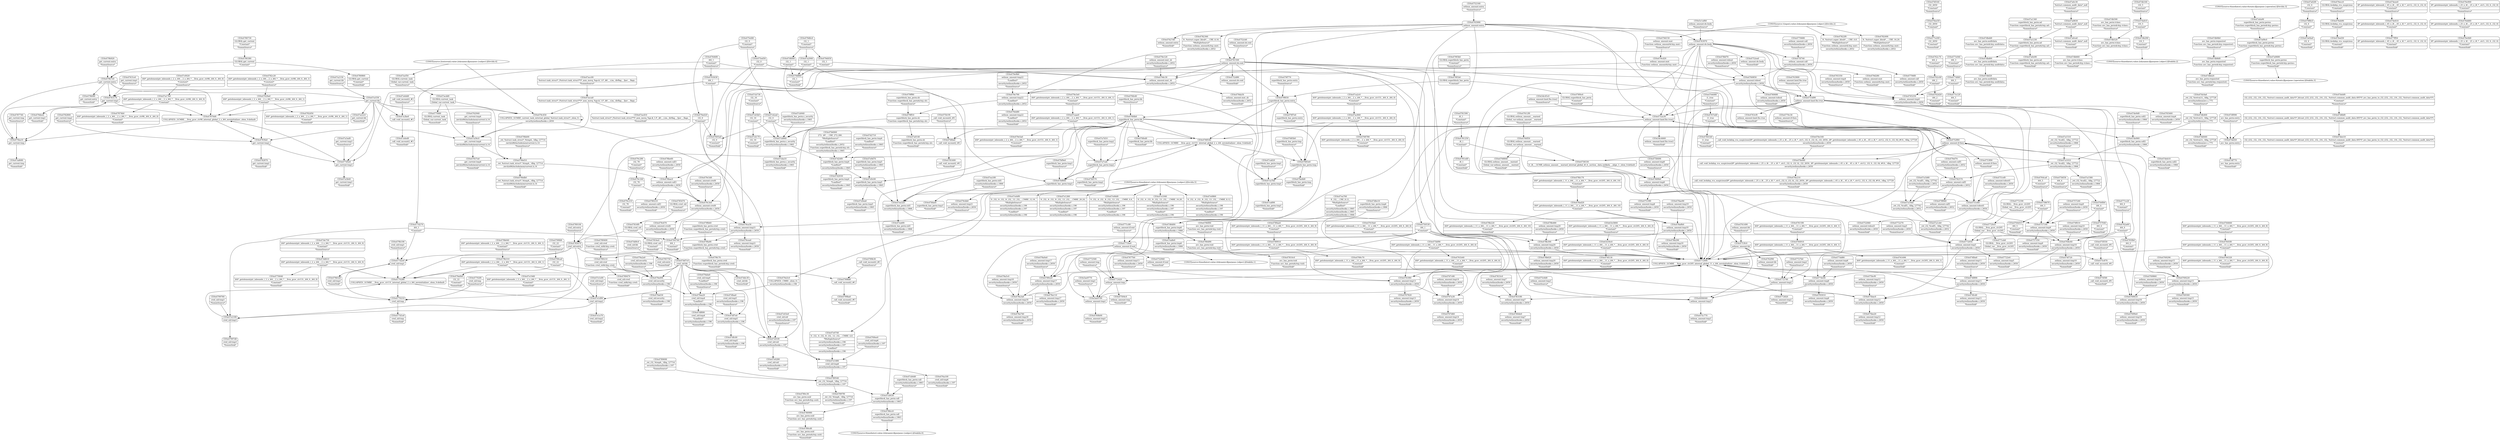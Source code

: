 digraph {
	CE0x479b920 [shape=record,shape=Mrecord,label="{CE0x479b920|get_current:entry|*SummSource*}"]
	CE0x47cb840 [shape=record,shape=Mrecord,label="{CE0x47cb840|superblock_has_perm:s_security|security/selinux/hooks.c,1865}"]
	CE0x475f550 [shape=record,shape=Mrecord,label="{CE0x475f550|_call_void_mcount()_#3|*SummSource*}"]
	CE0x47df090 [shape=record,shape=Mrecord,label="{CE0x47df090|avc_has_perm:entry|*SummSource*}"]
	CE0x478a0a0 [shape=record,shape=Mrecord,label="{CE0x478a0a0|selinux_umount:tmp17|security/selinux/hooks.c,2650|*SummSource*}"]
	CE0x479c670 [shape=record,shape=Mrecord,label="{CE0x479c670|selinux_umount:cred4|security/selinux/hooks.c,2650|*SummSink*}"]
	CE0x47a3be0 [shape=record,shape=Mrecord,label="{CE0x47a3be0|_call_void_mcount()_#3}"]
	CE0x47acc00 [shape=record,shape=Mrecord,label="{CE0x47acc00|%struct.task_struct*_(%struct.task_struct**)*_asm_movq_%gs:$_1:P_,$0_,_r,im,_dirflag_,_fpsr_,_flags_|*SummSource*}"]
	CE0x4771be0 [shape=record,shape=Mrecord,label="{CE0x4771be0|selinux_umount:if.end}"]
	CE0x4799ca0 [shape=record,shape=Mrecord,label="{CE0x4799ca0|i32_22|*Constant*}"]
	CE0x4772050 [shape=record,shape=Mrecord,label="{CE0x4772050|selinux_umount:tmp5|security/selinux/hooks.c,2650}"]
	CE0x479fb60 [shape=record,shape=Mrecord,label="{CE0x479fb60|superblock_has_perm:cred|Function::superblock_has_perm&Arg::cred::|*SummSource*}"]
	CE0x476f160 [shape=record,shape=Mrecord,label="{CE0x476f160|i32_2650|*Constant*|*SummSource*}"]
	CE0x4761500 [shape=record,shape=Mrecord,label="{CE0x4761500|selinux_umount:do.end}"]
	CE0x47dd440 [shape=record,shape=Mrecord,label="{CE0x47dd440|_ret_i32_%retval.0,_!dbg_!27728|security/selinux/avc.c,775|*SummSink*}"]
	CE0x474f610 [shape=record,shape=Mrecord,label="{CE0x474f610|selinux_umount:tmp10|security/selinux/hooks.c,2650|*SummSource*}"]
	CE0x47e2180 [shape=record,shape=Mrecord,label="{CE0x47e2180|cred_sid:tmp3}"]
	CE0x47a0ca0 [shape=record,shape=Mrecord,label="{CE0x47a0ca0|%struct.common_audit_data*_null|*Constant*|*SummSink*}"]
	CE0x479ef70 [shape=record,shape=Mrecord,label="{CE0x479ef70|selinux_umount:call5|security/selinux/hooks.c,2652|*SummSource*}"]
	CE0x4763170 [shape=record,shape=Mrecord,label="{CE0x4763170|get_current:tmp1}"]
	CE0x47b6060 [shape=record,shape=Mrecord,label="{CE0x47b6060|272:_i8*,_:_CRE_272,280_|*MultipleSource*|*LoadInst*|security/selinux/hooks.c,2652|Function::superblock_has_perm&Arg::sb::|security/selinux/hooks.c,1865}"]
	CE0x477d5e0 [shape=record,shape=Mrecord,label="{CE0x477d5e0|get_current:tmp3}"]
	CE0x4757040 [shape=record,shape=Mrecord,label="{CE0x4757040|i64_4|*Constant*|*SummSink*}"]
	CE0x474f130 [shape=record,shape=Mrecord,label="{CE0x474f130|i64*_getelementptr_inbounds_(_11_x_i64_,_11_x_i64_*___llvm_gcov_ctr205,_i64_0,_i64_0)|*Constant*|*SummSink*}"]
	CE0x479dc30 [shape=record,shape=Mrecord,label="{CE0x479dc30|selinux_umount:mnt_sb|security/selinux/hooks.c,2652}"]
	CE0x47db590 [shape=record,shape=Mrecord,label="{CE0x47db590|avc_has_perm:tclass|Function::avc_has_perm&Arg::tclass::|*SummSource*}"]
	CE0x4753d90 [shape=record,shape=Mrecord,label="{CE0x4753d90|selinux_umount:land.lhs.true}"]
	CE0x4758670 [shape=record,shape=Mrecord,label="{CE0x4758670|i64_5|*Constant*}"]
	CE0x4764910 [shape=record,shape=Mrecord,label="{CE0x4764910|i64*_getelementptr_inbounds_(_11_x_i64_,_11_x_i64_*___llvm_gcov_ctr205,_i64_0,_i64_1)|*Constant*}"]
	CE0x63e56c0 [shape=record,shape=Mrecord,label="{CE0x63e56c0|i64*_getelementptr_inbounds_(_11_x_i64_,_11_x_i64_*___llvm_gcov_ctr205,_i64_0,_i64_0)|*Constant*}"]
	CE0x4768840 [shape=record,shape=Mrecord,label="{CE0x4768840|GLOBAL:selinux_umount.__warned|Global_var:selinux_umount.__warned|*SummSink*}"]
	CE0x47a0680 [shape=record,shape=Mrecord,label="{CE0x47a0680|superblock_has_perm:perms|Function::superblock_has_perm&Arg::perms::|*SummSink*}"]
	CE0x475bf90 [shape=record,shape=Mrecord,label="{CE0x475bf90|i64*_getelementptr_inbounds_(_11_x_i64_,_11_x_i64_*___llvm_gcov_ctr205,_i64_0,_i64_6)|*Constant*}"]
	CE0x47685b0 [shape=record,shape=Mrecord,label="{CE0x47685b0|superblock_has_perm:tmp|*SummSource*}"]
	CE0x4799760 [shape=record,shape=Mrecord,label="{CE0x4799760|cred_sid:tmp3|*SummSource*}"]
	CE0x47dd610 [shape=record,shape=Mrecord,label="{CE0x47dd610|i64*_getelementptr_inbounds_(_2_x_i64_,_2_x_i64_*___llvm_gcov_ctr131,_i64_0,_i64_0)|*Constant*}"]
	CE0x4752060 [shape=record,shape=Mrecord,label="{CE0x4752060|selinux_umount:tobool1|security/selinux/hooks.c,2650|*SummSink*}"]
	CE0x47a1340 [shape=record,shape=Mrecord,label="{CE0x47a1340|superblock_has_perm:ad|Function::superblock_has_perm&Arg::ad::|*SummSource*}"]
	CE0x4751ef0 [shape=record,shape=Mrecord,label="{CE0x4751ef0|selinux_umount:tobool1|security/selinux/hooks.c,2650|*SummSource*}"]
	CE0x47db290 [shape=record,shape=Mrecord,label="{CE0x47db290|i16_5|*Constant*|*SummSink*}"]
	CE0x47a4dd0 [shape=record,shape=Mrecord,label="{CE0x47a4dd0|_call_void_mcount()_#3|*SummSource*}"]
	CE0x47cb0d0 [shape=record,shape=Mrecord,label="{CE0x47cb0d0|superblock_has_perm:call|security/selinux/hooks.c,1863|*SummSource*}"]
	CE0x47db8d0 [shape=record,shape=Mrecord,label="{CE0x47db8d0|avc_has_perm:requested|Function::avc_has_perm&Arg::requested::}"]
	CE0x4771c80 [shape=record,shape=Mrecord,label="{CE0x4771c80|selinux_umount:if.end|*SummSource*}"]
	CE0x4772190 [shape=record,shape=Mrecord,label="{CE0x4772190|GLOBAL:__llvm_gcov_ctr205|Global_var:__llvm_gcov_ctr205|*SummSource*}"]
	CE0x4752a30 [shape=record,shape=Mrecord,label="{CE0x4752a30|selinux_umount:land.lhs.true2}"]
	CE0x47e06d0 [shape=record,shape=Mrecord,label="{CE0x47e06d0|0:_i32,_4:_i32,_8:_i32,_12:_i32,_:_CMRE_0,4_|*MultipleSource*|security/selinux/hooks.c,196|security/selinux/hooks.c,197|*LoadInst*|security/selinux/hooks.c,196}"]
	CE0x47cb170 [shape=record,shape=Mrecord,label="{CE0x47cb170|i32_16|*Constant*|*SummSink*}"]
	CE0x4781590 [shape=record,shape=Mrecord,label="{CE0x4781590|i8_1|*Constant*|*SummSource*}"]
	CE0x47bfae0 [shape=record,shape=Mrecord,label="{CE0x47bfae0|superblock_has_perm:tmp3|*SummSink*}"]
	CE0x47a2940 [shape=record,shape=Mrecord,label="{CE0x47a2940|i32_1|*Constant*}"]
	CE0x47ddc30 [shape=record,shape=Mrecord,label="{CE0x47ddc30|cred_sid:bb|*SummSink*}"]
	CE0x476ecc0 [shape=record,shape=Mrecord,label="{CE0x476ecc0|GLOBAL:lockdep_rcu_suspicious|*Constant*|*SummSource*}"]
	CE0x4756f30 [shape=record,shape=Mrecord,label="{CE0x4756f30|i64_4|*Constant*|*SummSource*}"]
	CE0x4750530 [shape=record,shape=Mrecord,label="{CE0x4750530|i64_1|*Constant*}"]
	CE0x4789c70 [shape=record,shape=Mrecord,label="{CE0x4789c70|i64*_getelementptr_inbounds_(_11_x_i64_,_11_x_i64_*___llvm_gcov_ctr205,_i64_0,_i64_9)|*Constant*|*SummSink*}"]
	CE0x47822f0 [shape=record,shape=Mrecord,label="{CE0x47822f0|8:_%struct.super_block*,_:_CRE_0,8_|*MultipleSource*|Function::selinux_umount&Arg::mnt::|security/selinux/hooks.c,2652}"]
	CE0x4760de0 [shape=record,shape=Mrecord,label="{CE0x4760de0|selinux_umount:tmp7|security/selinux/hooks.c,2650|*SummSink*}"]
	CE0x479fa90 [shape=record,shape=Mrecord,label="{CE0x479fa90|superblock_has_perm:cred|Function::superblock_has_perm&Arg::cred::}"]
	CE0x476e0f0 [shape=record,shape=Mrecord,label="{CE0x476e0f0|_call_void_lockdep_rcu_suspicious(i8*_getelementptr_inbounds_(_25_x_i8_,_25_x_i8_*_.str3,_i32_0,_i32_0),_i32_2650,_i8*_getelementptr_inbounds_(_45_x_i8_,_45_x_i8_*_.str12,_i32_0,_i32_0))_#10,_!dbg_!27729|security/selinux/hooks.c,2650}"]
	CE0x47618a0 [shape=record,shape=Mrecord,label="{CE0x47618a0|i64*_getelementptr_inbounds_(_11_x_i64_,_11_x_i64_*___llvm_gcov_ctr205,_i64_0,_i64_6)|*Constant*|*SummSource*}"]
	CE0x5ae9770 [shape=record,shape=Mrecord,label="{CE0x5ae9770|selinux_umount:tmp1|*SummSource*}"]
	CE0x47db660 [shape=record,shape=Mrecord,label="{CE0x47db660|avc_has_perm:tclass|Function::avc_has_perm&Arg::tclass::|*SummSink*}"]
	CE0x47dbdd0 [shape=record,shape=Mrecord,label="{CE0x47dbdd0|avc_has_perm:auditdata|Function::avc_has_perm&Arg::auditdata::|*SummSource*}"]
	CE0x4799b30 [shape=record,shape=Mrecord,label="{CE0x4799b30|_call_void_mcount()_#3|*SummSource*}"]
	CE0x47a22c0 [shape=record,shape=Mrecord,label="{CE0x47a22c0|get_current:bb|*SummSink*}"]
	CE0x47689b0 [shape=record,shape=Mrecord,label="{CE0x47689b0|selinux_umount:tmp8|security/selinux/hooks.c,2650}"]
	CE0x479f4e0 [shape=record,shape=Mrecord,label="{CE0x479f4e0|GLOBAL:superblock_has_perm|*Constant*|*SummSink*}"]
	CE0x47d6bf0 [shape=record,shape=Mrecord,label="{CE0x47d6bf0|i32_(i32,_i32,_i16,_i32,_%struct.common_audit_data*)*_bitcast_(i32_(i32,_i32,_i16,_i32,_%struct.common_audit_data.495*)*_avc_has_perm_to_i32_(i32,_i32,_i16,_i32,_%struct.common_audit_data*)*)|*Constant*}"]
	CE0x4752160 [shape=record,shape=Mrecord,label="{CE0x4752160|selinux_umount:entry|*SummSource*}"]
	CE0x63e5800 [shape=record,shape=Mrecord,label="{CE0x63e5800|i64*_getelementptr_inbounds_(_11_x_i64_,_11_x_i64_*___llvm_gcov_ctr205,_i64_0,_i64_0)|*Constant*|*SummSource*}"]
	CE0x479d280 [shape=record,shape=Mrecord,label="{CE0x479d280|selinux_umount:mnt|Function::selinux_umount&Arg::mnt::|*SummSink*}"]
	CE0x47a1b80 [shape=record,shape=Mrecord,label="{CE0x47a1b80|_ret_i32_%call5,_!dbg_!27742|security/selinux/hooks.c,2652|*SummSource*}"]
	CE0x479c3e0 [shape=record,shape=Mrecord,label="{CE0x479c3e0|selinux_umount:cred4|security/selinux/hooks.c,2650}"]
	CE0x47df890 [shape=record,shape=Mrecord,label="{CE0x47df890|cred_sid:tmp4|*LoadInst*|security/selinux/hooks.c,196|*SummSink*}"]
	CE0x4780980 [shape=record,shape=Mrecord,label="{CE0x4780980|avc_has_perm:ssid|Function::avc_has_perm&Arg::ssid::}"]
	CE0x4785750 [shape=record,shape=Mrecord,label="{CE0x4785750|cred_sid:entry|*SummSink*}"]
	CE0x479f770 [shape=record,shape=Mrecord,label="{CE0x479f770|superblock_has_perm:entry|*SummSource*}"]
	CE0x478b220 [shape=record,shape=Mrecord,label="{CE0x478b220|i64*_getelementptr_inbounds_(_11_x_i64_,_11_x_i64_*___llvm_gcov_ctr205,_i64_0,_i64_10)|*Constant*|*SummSink*}"]
	CE0x4782360 [shape=record,shape=Mrecord,label="{CE0x4782360|8:_%struct.super_block*,_:_CRE_8,16_|*MultipleSource*|Function::selinux_umount&Arg::mnt::|security/selinux/hooks.c,2652}"]
	CE0x475c6d0 [shape=record,shape=Mrecord,label="{CE0x475c6d0|selinux_umount:tmp3|*SummSource*}"]
	CE0x4770680 [shape=record,shape=Mrecord,label="{CE0x4770680|selinux_umount:call|security/selinux/hooks.c,2650|*SummSource*}"]
	CE0x47810c0 [shape=record,shape=Mrecord,label="{CE0x47810c0|avc_has_perm:tsid|Function::avc_has_perm&Arg::tsid::|*SummSink*}"]
	CE0x47ea320 [shape=record,shape=Mrecord,label="{CE0x47ea320|superblock_has_perm:sid1|security/selinux/hooks.c,1866}"]
	CE0x4767ed0 [shape=record,shape=Mrecord,label="{CE0x4767ed0|i1_true|*Constant*}"]
	CE0x475bcf0 [shape=record,shape=Mrecord,label="{CE0x475bcf0|selinux_umount:tmp12|security/selinux/hooks.c,2650|*SummSource*}"]
	CE0x47641b0 [shape=record,shape=Mrecord,label="{CE0x47641b0|i1_true|*Constant*|*SummSink*}"]
	CE0x475f5f0 [shape=record,shape=Mrecord,label="{CE0x475f5f0|_call_void_mcount()_#3|*SummSink*}"]
	CE0x4789540 [shape=record,shape=Mrecord,label="{CE0x4789540|_ret_i32_%tmp6,_!dbg_!27716|security/selinux/hooks.c,197}"]
	CE0x47e03e0 [shape=record,shape=Mrecord,label="{CE0x47e03e0|cred_sid:sid|security/selinux/hooks.c,197|*SummSource*}"]
	CE0x4769220 [shape=record,shape=Mrecord,label="{CE0x4769220|selinux_umount:tmp15|security/selinux/hooks.c,2650}"]
	CE0x477e200 [shape=record,shape=Mrecord,label="{CE0x477e200|i32_2650|*Constant*|*SummSink*}"]
	CE0x4753fc0 [shape=record,shape=Mrecord,label="{CE0x4753fc0|selinux_umount:bb}"]
	CE0x4757140 [shape=record,shape=Mrecord,label="{CE0x4757140|selinux_umount:tmp9|security/selinux/hooks.c,2650}"]
	CE0x4780d90 [shape=record,shape=Mrecord,label="{CE0x4780d90|avc_has_perm:tsid|Function::avc_has_perm&Arg::tsid::}"]
	CE0x4764760 [shape=record,shape=Mrecord,label="{CE0x4764760|i64_1|*Constant*|*SummSink*}"]
	CE0x47a1f30 [shape=record,shape=Mrecord,label="{CE0x47a1f30|get_current:bb}"]
	"CONST[source:2(external),value:2(dynamic)][purpose:{subject}][SrcIdx:4]"
	CE0x47a4ed0 [shape=record,shape=Mrecord,label="{CE0x47a4ed0|_call_void_mcount()_#3|*SummSink*}"]
	CE0x47db160 [shape=record,shape=Mrecord,label="{CE0x47db160|i16_5|*Constant*|*SummSource*}"]
	CE0x479f7e0 [shape=record,shape=Mrecord,label="{CE0x479f7e0|superblock_has_perm:entry|*SummSink*}"]
	CE0x478ae90 [shape=record,shape=Mrecord,label="{CE0x478ae90|selinux_umount:tmp19|security/selinux/hooks.c,2650|*SummSource*}"]
	CE0x47acf50 [shape=record,shape=Mrecord,label="{CE0x47acf50|GLOBAL:current_task|Global_var:current_task|*SummSource*}"]
	CE0x4760f50 [shape=record,shape=Mrecord,label="{CE0x4760f50|GLOBAL:selinux_umount.__warned|Global_var:selinux_umount.__warned}"]
	CE0x47a0140 [shape=record,shape=Mrecord,label="{CE0x47a0140|superblock_has_perm:sb|Function::superblock_has_perm&Arg::sb::|*SummSink*}"]
	CE0x47605a0 [shape=record,shape=Mrecord,label="{CE0x47605a0|i32_0|*Constant*|*SummSink*}"]
	CE0x47e0740 [shape=record,shape=Mrecord,label="{CE0x47e0740|0:_i32,_4:_i32,_8:_i32,_12:_i32,_:_CMRE_4,8_|*MultipleSource*|security/selinux/hooks.c,196|security/selinux/hooks.c,197|*LoadInst*|security/selinux/hooks.c,196}"]
	CE0x474e610 [shape=record,shape=Mrecord,label="{CE0x474e610|i8*_getelementptr_inbounds_(_45_x_i8_,_45_x_i8_*_.str12,_i32_0,_i32_0)|*Constant*}"]
	CE0x4765990 [shape=record,shape=Mrecord,label="{CE0x4765990|selinux_umount:entry}"]
	CE0x475c770 [shape=record,shape=Mrecord,label="{CE0x475c770|selinux_umount:tmp3|*SummSink*}"]
	CE0x4768540 [shape=record,shape=Mrecord,label="{CE0x4768540|COLLAPSED:_GCMRE___llvm_gcov_ctr151_internal_global_2_x_i64_zeroinitializer:_elem_0:default:}"]
	CE0x47dfc00 [shape=record,shape=Mrecord,label="{CE0x47dfc00|cred_sid:tmp5|security/selinux/hooks.c,196|*SummSink*}"]
	CE0x47ca2c0 [shape=record,shape=Mrecord,label="{CE0x47ca2c0|i64*_getelementptr_inbounds_(_2_x_i64_,_2_x_i64_*___llvm_gcov_ctr151,_i64_0,_i64_0)|*Constant*|*SummSource*}"]
	CE0x478b290 [shape=record,shape=Mrecord,label="{CE0x478b290|selinux_umount:tmp19|security/selinux/hooks.c,2650|*SummSink*}"]
	CE0x479a490 [shape=record,shape=Mrecord,label="{CE0x479a490|cred_sid:security|security/selinux/hooks.c,196}"]
	CE0x476ee50 [shape=record,shape=Mrecord,label="{CE0x476ee50|i32_2650|*Constant*}"]
	CE0x47a0c30 [shape=record,shape=Mrecord,label="{CE0x47a0c30|%struct.common_audit_data*_null|*Constant*|*SummSource*}"]
	CE0x478bf70 [shape=record,shape=Mrecord,label="{CE0x478bf70|selinux_umount:tobool|security/selinux/hooks.c,2650|*SummSource*}"]
	CE0x47702f0 [shape=record,shape=Mrecord,label="{CE0x47702f0|cred_sid:tmp|*SummSource*}"]
	CE0x47a2150 [shape=record,shape=Mrecord,label="{CE0x47a2150|get_current:bb|*SummSource*}"]
	CE0x478a8b0 [shape=record,shape=Mrecord,label="{CE0x478a8b0|selinux_umount:tmp19|security/selinux/hooks.c,2650}"]
	CE0x47d6e10 [shape=record,shape=Mrecord,label="{CE0x47d6e10|superblock_has_perm:tmp6|security/selinux/hooks.c,1866|*SummSource*}"]
	CE0x4764d10 [shape=record,shape=Mrecord,label="{CE0x4764d10|i64_5|*Constant*|*SummSink*}"]
	CE0x476eb90 [shape=record,shape=Mrecord,label="{CE0x476eb90|GLOBAL:lockdep_rcu_suspicious|*Constant*}"]
	CE0x476e900 [shape=record,shape=Mrecord,label="{CE0x476e900|i8*_getelementptr_inbounds_(_25_x_i8_,_25_x_i8_*_.str3,_i32_0,_i32_0)|*Constant*|*SummSource*}"]
	CE0x47e9c00 [shape=record,shape=Mrecord,label="{CE0x47e9c00|superblock_has_perm:tmp5|security/selinux/hooks.c,1865}"]
	CE0x4764080 [shape=record,shape=Mrecord,label="{CE0x4764080|i1_true|*Constant*|*SummSource*}"]
	CE0x47e1e70 [shape=record,shape=Mrecord,label="{CE0x47e1e70|cred_sid:tmp2|*SummSink*}"]
	CE0x476fe40 [shape=record,shape=Mrecord,label="{CE0x476fe40|superblock_has_perm:bb|*SummSource*}"]
	CE0x4789100 [shape=record,shape=Mrecord,label="{CE0x4789100|cred_sid:entry|*SummSource*}"]
	CE0x47e1040 [shape=record,shape=Mrecord,label="{CE0x47e1040|0:_i32,_4:_i32,_8:_i32,_12:_i32,_:_CMRE_16,20_|*MultipleSource*|security/selinux/hooks.c,196|security/selinux/hooks.c,197|*LoadInst*|security/selinux/hooks.c,196}"]
	CE0x47998d0 [shape=record,shape=Mrecord,label="{CE0x47998d0|_call_void_mcount()_#3}"]
	CE0x475b1f0 [shape=record,shape=Mrecord,label="{CE0x475b1f0|_call_void_mcount()_#3|*SummSource*}"]
	CE0x4789470 [shape=record,shape=Mrecord,label="{CE0x4789470|cred_sid:cred|Function::cred_sid&Arg::cred::|*SummSink*}"]
	CE0x47bf570 [shape=record,shape=Mrecord,label="{CE0x47bf570|superblock_has_perm:tmp2|*SummSink*}"]
	CE0x47a7d10 [shape=record,shape=Mrecord,label="{CE0x47a7d10|superblock_has_perm:tmp2|*SummSource*}"]
	CE0x477ff50 [shape=record,shape=Mrecord,label="{CE0x477ff50|i8*_getelementptr_inbounds_(_45_x_i8_,_45_x_i8_*_.str12,_i32_0,_i32_0)|*Constant*|*SummSink*}"]
	CE0x479a420 [shape=record,shape=Mrecord,label="{CE0x479a420|i32_0|*Constant*}"]
	CE0x4762f90 [shape=record,shape=Mrecord,label="{CE0x4762f90|selinux_umount:bb|*SummSink*}"]
	CE0x47dbb20 [shape=record,shape=Mrecord,label="{CE0x47dbb20|avc_has_perm:requested|Function::avc_has_perm&Arg::requested::|*SummSink*}"]
	CE0x477d2e0 [shape=record,shape=Mrecord,label="{CE0x477d2e0|cred_sid:tmp1}"]
	CE0x4780f90 [shape=record,shape=Mrecord,label="{CE0x4780f90|avc_has_perm:tsid|Function::avc_has_perm&Arg::tsid::|*SummSource*}"]
	CE0x4780730 [shape=record,shape=Mrecord,label="{CE0x4780730|GLOBAL:get_current|*Constant*|*SummSource*}"]
	CE0x479ca30 [shape=record,shape=Mrecord,label="{CE0x479ca30|selinux_umount:tmp21|security/selinux/hooks.c,2650}"]
	CE0x47db400 [shape=record,shape=Mrecord,label="{CE0x47db400|_ret_i32_%retval.0,_!dbg_!27728|security/selinux/avc.c,775}"]
	CE0x4780cd0 [shape=record,shape=Mrecord,label="{CE0x4780cd0|avc_has_perm:ssid|Function::avc_has_perm&Arg::ssid::|*SummSink*}"]
	CE0x47519f0 [shape=record,shape=Mrecord,label="{CE0x47519f0|selinux_umount:tmp8|security/selinux/hooks.c,2650|*SummSink*}"]
	CE0x47d24f0 [shape=record,shape=Mrecord,label="{CE0x47d24f0|superblock_has_perm:tmp4|*LoadInst*|security/selinux/hooks.c,1865}"]
	CE0x478a3a0 [shape=record,shape=Mrecord,label="{CE0x478a3a0|selinux_umount:tmp18|security/selinux/hooks.c,2650}"]
	CE0x478a5c0 [shape=record,shape=Mrecord,label="{CE0x478a5c0|selinux_umount:tmp18|security/selinux/hooks.c,2650|*SummSource*}"]
	CE0x47816f0 [shape=record,shape=Mrecord,label="{CE0x47816f0|GLOBAL:cred_sid|*Constant*}"]
	CE0x479dee0 [shape=record,shape=Mrecord,label="{CE0x479dee0|get_current:tmp1|*SummSink*}"]
	CE0x4769300 [shape=record,shape=Mrecord,label="{CE0x4769300|selinux_umount:tmp15|security/selinux/hooks.c,2650|*SummSink*}"]
	CE0x4764ca0 [shape=record,shape=Mrecord,label="{CE0x4764ca0|i64_5|*Constant*|*SummSource*}"]
	CE0x4789690 [shape=record,shape=Mrecord,label="{CE0x4789690|_ret_i32_%tmp6,_!dbg_!27716|security/selinux/hooks.c,197|*SummSource*}"]
	CE0x478a740 [shape=record,shape=Mrecord,label="{CE0x478a740|selinux_umount:tmp18|security/selinux/hooks.c,2650|*SummSink*}"]
	"CONST[source:0(mediator),value:0(static)][purpose:{operation}][SnkIdx:3]"
	CE0x476e210 [shape=record,shape=Mrecord,label="{CE0x476e210|_call_void_lockdep_rcu_suspicious(i8*_getelementptr_inbounds_(_25_x_i8_,_25_x_i8_*_.str3,_i32_0,_i32_0),_i32_2650,_i8*_getelementptr_inbounds_(_45_x_i8_,_45_x_i8_*_.str12,_i32_0,_i32_0))_#10,_!dbg_!27729|security/selinux/hooks.c,2650|*SummSink*}"]
	CE0x47854e0 [shape=record,shape=Mrecord,label="{CE0x47854e0|GLOBAL:cred_sid|*Constant*|*SummSink*}"]
	CE0x479aba0 [shape=record,shape=Mrecord,label="{CE0x479aba0|cred_sid:tmp4|*LoadInst*|security/selinux/hooks.c,196|*SummSource*}"]
	"CONST[source:1(input),value:2(dynamic)][purpose:{object}][SrcIdx:2]"
	CE0x47cb730 [shape=record,shape=Mrecord,label="{CE0x47cb730|i32_16|*Constant*|*SummSource*}"]
	CE0x477e120 [shape=record,shape=Mrecord,label="{CE0x477e120|i64_3|*Constant*|*SummSink*}"]
	CE0x4752940 [shape=record,shape=Mrecord,label="{CE0x4752940|selinux_umount:if.end|*SummSink*}"]
	CE0x4771e20 [shape=record,shape=Mrecord,label="{CE0x4771e20|i64_0|*Constant*|*SummSource*}"]
	CE0x4762a60 [shape=record,shape=Mrecord,label="{CE0x4762a60|i64_0|*Constant*}"]
	CE0x4761f60 [shape=record,shape=Mrecord,label="{CE0x4761f60|selinux_umount:tmp13|security/selinux/hooks.c,2650}"]
	CE0x478ad20 [shape=record,shape=Mrecord,label="{CE0x478ad20|i64*_getelementptr_inbounds_(_11_x_i64_,_11_x_i64_*___llvm_gcov_ctr205,_i64_0,_i64_10)|*Constant*}"]
	CE0x4781600 [shape=record,shape=Mrecord,label="{CE0x4781600|_call_void_mcount()_#3|*SummSink*}"]
	CE0x4787740 [shape=record,shape=Mrecord,label="{CE0x4787740|get_current:tmp|*SummSource*}"]
	CE0x4783180 [shape=record,shape=Mrecord,label="{CE0x4783180|selinux_umount:tmp7|security/selinux/hooks.c,2650}"]
	CE0x47706f0 [shape=record,shape=Mrecord,label="{CE0x47706f0|selinux_umount:call|security/selinux/hooks.c,2650|*SummSink*}"]
	CE0x4789ce0 [shape=record,shape=Mrecord,label="{CE0x4789ce0|selinux_umount:tmp17|security/selinux/hooks.c,2650}"]
	CE0x47dbd60 [shape=record,shape=Mrecord,label="{CE0x47dbd60|avc_has_perm:auditdata|Function::avc_has_perm&Arg::auditdata::}"]
	CE0x47bfba0 [shape=record,shape=Mrecord,label="{CE0x47bfba0|_call_void_mcount()_#3}"]
	CE0x4769ee0 [shape=record,shape=Mrecord,label="{CE0x4769ee0|cred_sid:tmp6|security/selinux/hooks.c,197|*SummSource*}"]
	CE0x4770c30 [shape=record,shape=Mrecord,label="{CE0x4770c30|selinux_umount:if.then|*SummSource*}"]
	CE0x47612f0 [shape=record,shape=Mrecord,label="{CE0x47612f0|GLOBAL:selinux_umount.__warned|Global_var:selinux_umount.__warned|*SummSource*}"]
	CE0x47997d0 [shape=record,shape=Mrecord,label="{CE0x47997d0|cred_sid:tmp3|*SummSink*}"]
	CE0x4752cb0 [shape=record,shape=Mrecord,label="{CE0x4752cb0|selinux_umount:do.end|*SummSource*}"]
	CE0x5ae9700 [shape=record,shape=Mrecord,label="{CE0x5ae9700|selinux_umount:tmp1}"]
	CE0x478bac0 [shape=record,shape=Mrecord,label="{CE0x478bac0|selinux_umount:call3|security/selinux/hooks.c,2650}"]
	CE0x47833c0 [shape=record,shape=Mrecord,label="{CE0x47833c0|selinux_umount:tmp7|security/selinux/hooks.c,2650|*SummSource*}"]
	CE0x47acdd0 [shape=record,shape=Mrecord,label="{CE0x47acdd0|GLOBAL:current_task|Global_var:current_task}"]
	CE0x47dd7c0 [shape=record,shape=Mrecord,label="{CE0x47dd7c0|cred_sid:bb}"]
	CE0x4782800 [shape=record,shape=Mrecord,label="{CE0x4782800|get_current:tmp2|*SummSource*}"]
	CE0x47cba10 [shape=record,shape=Mrecord,label="{CE0x47cba10|superblock_has_perm:s_security|security/selinux/hooks.c,1865|*SummSink*}"]
	CE0x47e9ea0 [shape=record,shape=Mrecord,label="{CE0x47e9ea0|superblock_has_perm:tmp5|security/selinux/hooks.c,1865|*SummSink*}"]
	CE0x47a56c0 [shape=record,shape=Mrecord,label="{CE0x47a56c0|get_current:tmp4|./arch/x86/include/asm/current.h,14}"]
	CE0x4762c70 [shape=record,shape=Mrecord,label="{CE0x4762c70|i64_2|*Constant*|*SummSource*}"]
	CE0x479e120 [shape=record,shape=Mrecord,label="{CE0x479e120|selinux_umount:mnt_sb|security/selinux/hooks.c,2652|*SummSource*}"]
	CE0x47874b0 [shape=record,shape=Mrecord,label="{CE0x47874b0|i64*_getelementptr_inbounds_(_2_x_i64_,_2_x_i64_*___llvm_gcov_ctr98,_i64_0,_i64_0)|*Constant*|*SummSink*}"]
	CE0x476e160 [shape=record,shape=Mrecord,label="{CE0x476e160|_call_void_lockdep_rcu_suspicious(i8*_getelementptr_inbounds_(_25_x_i8_,_25_x_i8_*_.str3,_i32_0,_i32_0),_i32_2650,_i8*_getelementptr_inbounds_(_45_x_i8_,_45_x_i8_*_.str12,_i32_0,_i32_0))_#10,_!dbg_!27729|security/selinux/hooks.c,2650|*SummSource*}"]
	CE0x4757240 [shape=record,shape=Mrecord,label="{CE0x4757240|selinux_umount:tmp9|security/selinux/hooks.c,2650|*SummSource*}"]
	CE0x477d270 [shape=record,shape=Mrecord,label="{CE0x477d270|i64_1|*Constant*}"]
	CE0x47d2710 [shape=record,shape=Mrecord,label="{CE0x47d2710|superblock_has_perm:tmp4|*LoadInst*|security/selinux/hooks.c,1865|*SummSource*}"]
	CE0x478be60 [shape=record,shape=Mrecord,label="{CE0x478be60|selinux_umount:call3|security/selinux/hooks.c,2650|*SummSource*}"]
	CE0x4764fb0 [shape=record,shape=Mrecord,label="{CE0x4764fb0|i64_4|*Constant*}"]
	CE0x476fdb0 [shape=record,shape=Mrecord,label="{CE0x476fdb0|superblock_has_perm:bb}"]
	CE0x47dbf20 [shape=record,shape=Mrecord,label="{CE0x47dbf20|avc_has_perm:auditdata|Function::avc_has_perm&Arg::auditdata::|*SummSink*}"]
	CE0x479b520 [shape=record,shape=Mrecord,label="{CE0x479b520|cred_sid:tmp1|*SummSink*}"]
	CE0x4789910 [shape=record,shape=Mrecord,label="{CE0x4789910|i64*_getelementptr_inbounds_(_11_x_i64_,_11_x_i64_*___llvm_gcov_ctr205,_i64_0,_i64_9)|*Constant*}"]
	CE0x4006040 [shape=record,shape=Mrecord,label="{CE0x4006040|selinux_umount:tmp3}"]
	CE0x47cb030 [shape=record,shape=Mrecord,label="{CE0x47cb030|superblock_has_perm:call|security/selinux/hooks.c,1863}"]
	CE0x47e0860 [shape=record,shape=Mrecord,label="{CE0x47e0860|0:_i32,_4:_i32,_8:_i32,_12:_i32,_:_CMRE_8,12_|*MultipleSource*|security/selinux/hooks.c,196|security/selinux/hooks.c,197|*LoadInst*|security/selinux/hooks.c,196}"]
	CE0x47caae0 [shape=record,shape=Mrecord,label="{CE0x47caae0|i64*_getelementptr_inbounds_(_2_x_i64_,_2_x_i64_*___llvm_gcov_ctr151,_i64_0,_i64_1)|*Constant*}"]
	CE0x474f720 [shape=record,shape=Mrecord,label="{CE0x474f720|selinux_umount:tmp10|security/selinux/hooks.c,2650|*SummSink*}"]
	CE0x47de750 [shape=record,shape=Mrecord,label="{CE0x47de750|i64*_getelementptr_inbounds_(_2_x_i64_,_2_x_i64_*___llvm_gcov_ctr131,_i64_0,_i64_0)|*Constant*|*SummSource*}"]
	CE0x4763970 [shape=record,shape=Mrecord,label="{CE0x4763970|selinux_umount:do.body}"]
	CE0x47cb2a0 [shape=record,shape=Mrecord,label="{CE0x47cb2a0|i32_0|*Constant*}"]
	CE0x479c160 [shape=record,shape=Mrecord,label="{CE0x479c160|i32_78|*Constant*}"]
	CE0x47a1760 [shape=record,shape=Mrecord,label="{CE0x47a1760|i64*_getelementptr_inbounds_(_2_x_i64_,_2_x_i64_*___llvm_gcov_ctr98,_i64_0,_i64_0)|*Constant*}"]
	CE0x4783010 [shape=record,shape=Mrecord,label="{CE0x4783010|selinux_umount:tmp6|security/selinux/hooks.c,2650|*SummSink*}"]
	CE0x479b9f0 [shape=record,shape=Mrecord,label="{CE0x479b9f0|get_current:entry|*SummSink*}"]
	CE0x4770210 [shape=record,shape=Mrecord,label="{CE0x4770210|cred_sid:tmp}"]
	CE0x47a1cb0 [shape=record,shape=Mrecord,label="{CE0x47a1cb0|_ret_i32_%call5,_!dbg_!27742|security/selinux/hooks.c,2652|*SummSink*}"]
	CE0x47de960 [shape=record,shape=Mrecord,label="{CE0x47de960|superblock_has_perm:call2|security/selinux/hooks.c,1866}"]
	CE0x474f890 [shape=record,shape=Mrecord,label="{CE0x474f890|selinux_umount:tmp11|security/selinux/hooks.c,2650}"]
	CE0x47e0280 [shape=record,shape=Mrecord,label="{CE0x47e0280|cred_sid:sid|security/selinux/hooks.c,197|*SummSink*}"]
	CE0x4772740 [shape=record,shape=Mrecord,label="{CE0x4772740|selinux_umount:tmp2}"]
	CE0x478b300 [shape=record,shape=Mrecord,label="{CE0x478b300|selinux_umount:tmp20|security/selinux/hooks.c,2650}"]
	CE0x479cbb0 [shape=record,shape=Mrecord,label="{CE0x479cbb0|selinux_umount:tmp21|security/selinux/hooks.c,2650|*SummSource*}"]
	"CONST[source:0(mediator),value:2(dynamic)][purpose:{subject}][SnkIdx:0]"
	CE0x47a04a0 [shape=record,shape=Mrecord,label="{CE0x47a04a0|i32_4|*Constant*|*SummSink*}"]
	CE0x47e1480 [shape=record,shape=Mrecord,label="{CE0x47e1480|cred_sid:tmp6|security/selinux/hooks.c,197}"]
	CE0x47627d0 [shape=record,shape=Mrecord,label="{CE0x47627d0|selinux_umount:entry|*SummSink*}"]
	CE0x47e01f0 [shape=record,shape=Mrecord,label="{CE0x47e01f0|cred_sid:sid|security/selinux/hooks.c,197}"]
	CE0x47720c0 [shape=record,shape=Mrecord,label="{CE0x47720c0|GLOBAL:__llvm_gcov_ctr205|Global_var:__llvm_gcov_ctr205}"]
	CE0x47ea760 [shape=record,shape=Mrecord,label="{CE0x47ea760|8:_i32,_:_CRE_8,12_|*MultipleSource*|*LoadInst*|security/selinux/hooks.c,1865|security/selinux/hooks.c,1865|security/selinux/hooks.c,1866}"]
	CE0x47debf0 [shape=record,shape=Mrecord,label="{CE0x47debf0|i32_(i32,_i32,_i16,_i32,_%struct.common_audit_data*)*_bitcast_(i32_(i32,_i32,_i16,_i32,_%struct.common_audit_data.495*)*_avc_has_perm_to_i32_(i32,_i32,_i16,_i32,_%struct.common_audit_data*)*)|*Constant*|*SummSource*}"]
	CE0x476a100 [shape=record,shape=Mrecord,label="{CE0x476a100|cred_sid:tmp6|security/selinux/hooks.c,197|*SummSink*}"]
	CE0x4767d60 [shape=record,shape=Mrecord,label="{CE0x4767d60|selinux_umount:tmp14|security/selinux/hooks.c,2650|*SummSink*}"]
	CE0x4767820 [shape=record,shape=Mrecord,label="{CE0x4767820|selinux_umount:tmp13|security/selinux/hooks.c,2650|*SummSink*}"]
	CE0x479a2a0 [shape=record,shape=Mrecord,label="{CE0x479a2a0|cred_sid:security|security/selinux/hooks.c,196|*SummSource*}"]
	CE0x47db520 [shape=record,shape=Mrecord,label="{CE0x47db520|avc_has_perm:tclass|Function::avc_has_perm&Arg::tclass::}"]
	CE0x47ea6f0 [shape=record,shape=Mrecord,label="{CE0x47ea6f0|superblock_has_perm:sid1|security/selinux/hooks.c,1866|*SummSink*}"]
	CE0x4769b00 [shape=record,shape=Mrecord,label="{CE0x4769b00|selinux_umount:tmp1|*SummSink*}"]
	CE0x479f650 [shape=record,shape=Mrecord,label="{CE0x479f650|superblock_has_perm:entry}"]
	CE0x476e9d0 [shape=record,shape=Mrecord,label="{CE0x476e9d0|i8*_getelementptr_inbounds_(_25_x_i8_,_25_x_i8_*_.str3,_i32_0,_i32_0)|*Constant*|*SummSink*}"]
	CE0x47cb5b0 [shape=record,shape=Mrecord,label="{CE0x47cb5b0|i32_16|*Constant*}"]
	CE0x47a3ad0 [shape=record,shape=Mrecord,label="{CE0x47a3ad0|get_current:tmp3|*SummSource*}"]
	CE0x479a630 [shape=record,shape=Mrecord,label="{CE0x479a630|cred_sid:security|security/selinux/hooks.c,196|*SummSink*}"]
	CE0x47def20 [shape=record,shape=Mrecord,label="{CE0x47def20|avc_has_perm:entry}"]
	CE0x479a5c0 [shape=record,shape=Mrecord,label="{CE0x479a5c0|COLLAPSED:_CMRE:_elem_0::|security/selinux/hooks.c,196}"]
	CE0x4761490 [shape=record,shape=Mrecord,label="{CE0x4761490|selinux_umount:bb|*SummSource*}"]
	CE0x4771eb0 [shape=record,shape=Mrecord,label="{CE0x4771eb0|GLOBAL:__llvm_gcov_ctr205|Global_var:__llvm_gcov_ctr205|*SummSink*}"]
	CE0x47a3b40 [shape=record,shape=Mrecord,label="{CE0x47a3b40|get_current:tmp3|*SummSink*}"]
	CE0x476ed30 [shape=record,shape=Mrecord,label="{CE0x476ed30|GLOBAL:lockdep_rcu_suspicious|*Constant*|*SummSink*}"]
	CE0x479a0b0 [shape=record,shape=Mrecord,label="{CE0x479a0b0|i32_22|*Constant*|*SummSink*}"]
	CE0x47dfd40 [shape=record,shape=Mrecord,label="{CE0x47dfd40|i32_1|*Constant*}"]
	CE0x47cb940 [shape=record,shape=Mrecord,label="{CE0x47cb940|superblock_has_perm:s_security|security/selinux/hooks.c,1865|*SummSource*}"]
	CE0x4753f00 [shape=record,shape=Mrecord,label="{CE0x4753f00|selinux_umount:if.then|*SummSink*}"]
	CE0x47645f0 [shape=record,shape=Mrecord,label="{CE0x47645f0|i64*_getelementptr_inbounds_(_11_x_i64_,_11_x_i64_*___llvm_gcov_ctr205,_i64_0,_i64_8)|*Constant*}"]
	CE0x5dc4660 [shape=record,shape=Mrecord,label="{CE0x5dc4660|selinux_umount:land.lhs.true2|*SummSink*}"]
	CE0x475bac0 [shape=record,shape=Mrecord,label="{CE0x475bac0|selinux_umount:tmp12|security/selinux/hooks.c,2650}"]
	CE0x47ea180 [shape=record,shape=Mrecord,label="{CE0x47ea180|superblock_has_perm:sid1|security/selinux/hooks.c,1866|*SummSource*}"]
	CE0x47677b0 [shape=record,shape=Mrecord,label="{CE0x47677b0|selinux_umount:tmp13|security/selinux/hooks.c,2650|*SummSource*}"]
	CE0x479bdb0 [shape=record,shape=Mrecord,label="{CE0x479bdb0|_ret_%struct.task_struct*_%tmp4,_!dbg_!27714|./arch/x86/include/asm/current.h,14|*SummSink*}"]
	CE0x479e790 [shape=record,shape=Mrecord,label="{CE0x479e790|selinux_umount:tmp22|*LoadInst*|security/selinux/hooks.c,2652}"]
	CE0x47722e0 [shape=record,shape=Mrecord,label="{CE0x47722e0|selinux_umount:tmp5|security/selinux/hooks.c,2650|*SummSink*}"]
	CE0x4782c20 [shape=record,shape=Mrecord,label="{CE0x4782c20|i64*_getelementptr_inbounds_(_2_x_i64_,_2_x_i64_*___llvm_gcov_ctr98,_i64_0,_i64_1)|*Constant*|*SummSource*}"]
	CE0x479ff10 [shape=record,shape=Mrecord,label="{CE0x479ff10|superblock_has_perm:sb|Function::superblock_has_perm&Arg::sb::}"]
	CE0x479bb00 [shape=record,shape=Mrecord,label="{CE0x479bb00|_ret_%struct.task_struct*_%tmp4,_!dbg_!27714|./arch/x86/include/asm/current.h,14|*SummSource*}"]
	CE0x4762d20 [shape=record,shape=Mrecord,label="{CE0x4762d20|i64_2|*Constant*|*SummSink*}"]
	CE0x4752f60 [shape=record,shape=Mrecord,label="{CE0x4752f60|selinux_umount:if.then}"]
	CE0x475ed50 [shape=record,shape=Mrecord,label="{CE0x475ed50|i32_0|*Constant*}"]
	CE0x47ad680 [shape=record,shape=Mrecord,label="{CE0x47ad680|get_current:tmp|*SummSink*}"]
	CE0x47e0df0 [shape=record,shape=Mrecord,label="{CE0x47e0df0|0:_i32,_4:_i32,_8:_i32,_12:_i32,_:_CMRE_12,16_|*MultipleSource*|security/selinux/hooks.c,196|security/selinux/hooks.c,197|*LoadInst*|security/selinux/hooks.c,196}"]
	CE0x478b620 [shape=record,shape=Mrecord,label="{CE0x478b620|selinux_umount:tmp20|security/selinux/hooks.c,2650|*SummSink*}"]
	CE0x479f3b0 [shape=record,shape=Mrecord,label="{CE0x479f3b0|GLOBAL:superblock_has_perm|*Constant*|*SummSource*}"]
	CE0x4781ed0 [shape=record,shape=Mrecord,label="{CE0x4781ed0|i8_1|*Constant*|*SummSink*}"]
	CE0x4789ae0 [shape=record,shape=Mrecord,label="{CE0x4789ae0|i64*_getelementptr_inbounds_(_11_x_i64_,_11_x_i64_*___llvm_gcov_ctr205,_i64_0,_i64_9)|*Constant*|*SummSource*}"]
	CE0x47a0830 [shape=record,shape=Mrecord,label="{CE0x47a0830|%struct.common_audit_data*_null|*Constant*}"]
	CE0x47e1260 [shape=record,shape=Mrecord,label="{CE0x47e1260|0:_i32,_4:_i32,_8:_i32,_12:_i32,_:_CMRE_20,24_|*MultipleSource*|security/selinux/hooks.c,196|security/selinux/hooks.c,197|*LoadInst*|security/selinux/hooks.c,196}"]
	CE0x47dafc0 [shape=record,shape=Mrecord,label="{CE0x47dafc0|i16_5|*Constant*}"]
	CE0x4782870 [shape=record,shape=Mrecord,label="{CE0x4782870|get_current:tmp2|*SummSink*}"]
	CE0x47df770 [shape=record,shape=Mrecord,label="{CE0x47df770|avc_has_perm:entry|*SummSink*}"]
	CE0x4772490 [shape=record,shape=Mrecord,label="{CE0x4772490|COLLAPSED:_GCMRE___llvm_gcov_ctr205_internal_global_11_x_i64_zeroinitializer:_elem_0:default:}"]
	CE0x475efd0 [shape=record,shape=Mrecord,label="{CE0x475efd0|i32_0|*Constant*|*SummSource*}"]
	CE0x476dd60 [shape=record,shape=Mrecord,label="{CE0x476dd60|i8*_getelementptr_inbounds_(_25_x_i8_,_25_x_i8_*_.str3,_i32_0,_i32_0)|*Constant*}"]
	CE0x4772500 [shape=record,shape=Mrecord,label="{CE0x4772500|selinux_umount:tmp|*SummSource*}"]
	CE0x479b190 [shape=record,shape=Mrecord,label="{CE0x479b190|cred_sid:tmp1|*SummSource*}"]
	CE0x47e19d0 [shape=record,shape=Mrecord,label="{CE0x47e19d0|i64*_getelementptr_inbounds_(_2_x_i64_,_2_x_i64_*___llvm_gcov_ctr131,_i64_0,_i64_1)|*Constant*|*SummSink*}"]
	CE0x4780380 [shape=record,shape=Mrecord,label="{CE0x4780380|GLOBAL:get_current|*Constant*}"]
	CE0x47c0020 [shape=record,shape=Mrecord,label="{CE0x47c0020|i64*_getelementptr_inbounds_(_2_x_i64_,_2_x_i64_*___llvm_gcov_ctr98,_i64_0,_i64_0)|*Constant*|*SummSource*}"]
	CE0x47727b0 [shape=record,shape=Mrecord,label="{CE0x47727b0|selinux_umount:tmp2|*SummSource*}"]
	CE0x47ac840 [shape=record,shape=Mrecord,label="{CE0x47ac840|i64*_getelementptr_inbounds_(_2_x_i64_,_2_x_i64_*___llvm_gcov_ctr151,_i64_0,_i64_0)|*Constant*}"]
	CE0x47d6d00 [shape=record,shape=Mrecord,label="{CE0x47d6d00|superblock_has_perm:tmp6|security/selinux/hooks.c,1866}"]
	CE0x4780210 [shape=record,shape=Mrecord,label="{CE0x4780210|selinux_umount:call3|security/selinux/hooks.c,2650|*SummSink*}"]
	CE0x47876d0 [shape=record,shape=Mrecord,label="{CE0x47876d0|COLLAPSED:_GCMRE___llvm_gcov_ctr98_internal_global_2_x_i64_zeroinitializer:_elem_0:default:}"]
	CE0x479d880 [shape=record,shape=Mrecord,label="{CE0x479d880|i32_1|*Constant*|*SummSink*}"]
	CE0x4761690 [shape=record,shape=Mrecord,label="{CE0x4761690|i64*_getelementptr_inbounds_(_11_x_i64_,_11_x_i64_*___llvm_gcov_ctr205,_i64_0,_i64_1)|*Constant*|*SummSink*}"]
	CE0x47be8d0 [shape=record,shape=Mrecord,label="{CE0x47be8d0|superblock_has_perm:tmp|*SummSink*}"]
	CE0x4782570 [shape=record,shape=Mrecord,label="{CE0x4782570|selinux_umount:call5|security/selinux/hooks.c,2652}"]
	CE0x47631e0 [shape=record,shape=Mrecord,label="{CE0x47631e0|get_current:tmp1|*SummSource*}"]
	CE0x4785670 [shape=record,shape=Mrecord,label="{CE0x4785670|cred_sid:entry}"]
	CE0x479c450 [shape=record,shape=Mrecord,label="{CE0x479c450|COLLAPSED:_GCMRE_current_task_external_global_%struct.task_struct*:_elem_0::|security/selinux/hooks.c,2650}"]
	CE0x478a110 [shape=record,shape=Mrecord,label="{CE0x478a110|selinux_umount:tmp17|security/selinux/hooks.c,2650|*SummSink*}"]
	CE0x47699e0 [shape=record,shape=Mrecord,label="{CE0x47699e0|selinux_umount:tmp16|security/selinux/hooks.c,2650|*SummSink*}"]
	CE0x47bf9e0 [shape=record,shape=Mrecord,label="{CE0x47bf9e0|superblock_has_perm:tmp3|*SummSource*}"]
	CE0x47a0a90 [shape=record,shape=Mrecord,label="{CE0x47a0a90|superblock_has_perm:perms|Function::superblock_has_perm&Arg::perms::|*SummSource*}"]
	CE0x475be20 [shape=record,shape=Mrecord,label="{CE0x475be20|selinux_umount:tmp12|security/selinux/hooks.c,2650|*SummSink*}"]
	CE0x479cd20 [shape=record,shape=Mrecord,label="{CE0x479cd20|selinux_umount:mnt|Function::selinux_umount&Arg::mnt::}"]
	CE0x4772270 [shape=record,shape=Mrecord,label="{CE0x4772270|selinux_umount:tmp5|security/selinux/hooks.c,2650|*SummSource*}"]
	CE0x4762c00 [shape=record,shape=Mrecord,label="{CE0x4762c00|i64_2|*Constant*}"]
	CE0x4760680 [shape=record,shape=Mrecord,label="{CE0x4760680|selinux_umount:tobool|security/selinux/hooks.c,2650|*SummSink*}"]
	CE0x47e1e00 [shape=record,shape=Mrecord,label="{CE0x47e1e00|cred_sid:tmp2|*SummSource*}"]
	CE0x479b7e0 [shape=record,shape=Mrecord,label="{CE0x479b7e0|get_current:entry}"]
	CE0x4765250 [shape=record,shape=Mrecord,label="{CE0x4765250|selinux_umount:tmp4|security/selinux/hooks.c,2650}"]
	CE0x5c1af60 [shape=record,shape=Mrecord,label="{CE0x5c1af60|selinux_umount:do.body|*SummSource*}"]
	CE0x47deb10 [shape=record,shape=Mrecord,label="{CE0x47deb10|superblock_has_perm:call2|security/selinux/hooks.c,1866|*SummSink*}"]
	CE0x4764e40 [shape=record,shape=Mrecord,label="{CE0x4764e40|selinux_umount:tmp10|security/selinux/hooks.c,2650}"]
	"CONST[source:0(mediator),value:0(static)][purpose:{operation}][SrcIdx:3]"
	CE0x4751e60 [shape=record,shape=Mrecord,label="{CE0x4751e60|selinux_umount:tobool1|security/selinux/hooks.c,2650}"]
	CE0x477dc00 [shape=record,shape=Mrecord,label="{CE0x477dc00|selinux_umount:tmp6|security/selinux/hooks.c,2650}"]
	CE0x47a1010 [shape=record,shape=Mrecord,label="{CE0x47a1010|_ret_i32_%call2,_!dbg_!27722|security/selinux/hooks.c,1866}"]
	CE0x479d450 [shape=record,shape=Mrecord,label="{CE0x479d450|i32_1|*Constant*}"]
	CE0x4780860 [shape=record,shape=Mrecord,label="{CE0x4780860|GLOBAL:get_current|*Constant*|*SummSink*}"]
	CE0x479b640 [shape=record,shape=Mrecord,label="{CE0x479b640|i64*_getelementptr_inbounds_(_2_x_i64_,_2_x_i64_*___llvm_gcov_ctr131,_i64_0,_i64_1)|*Constant*|*SummSource*}"]
	"CONST[source:0(mediator),value:2(dynamic)][purpose:{object}][SnkIdx:1]"
	CE0x47a1510 [shape=record,shape=Mrecord,label="{CE0x47a1510|_ret_i32_%call2,_!dbg_!27722|security/selinux/hooks.c,1866|*SummSource*}"]
	CE0x479bd10 [shape=record,shape=Mrecord,label="{CE0x479bd10|_ret_%struct.task_struct*_%tmp4,_!dbg_!27714|./arch/x86/include/asm/current.h,14}"]
	CE0x47acca0 [shape=record,shape=Mrecord,label="{CE0x47acca0|%struct.task_struct*_(%struct.task_struct**)*_asm_movq_%gs:$_1:P_,$0_,_r,im,_dirflag_,_fpsr_,_flags_}"]
	CE0x4770fd0 [shape=record,shape=Mrecord,label="{CE0x4770fd0|GLOBAL:current_task|Global_var:current_task|*SummSink*}"]
	CE0x477d1e0 [shape=record,shape=Mrecord,label="{CE0x477d1e0|cred_sid:tmp|*SummSink*}"]
	CE0x4769290 [shape=record,shape=Mrecord,label="{CE0x4769290|selinux_umount:tmp15|security/selinux/hooks.c,2650|*SummSource*}"]
	CE0x47bf800 [shape=record,shape=Mrecord,label="{CE0x47bf800|superblock_has_perm:tmp3}"]
	CE0x4760850 [shape=record,shape=Mrecord,label="{CE0x4760850|selinux_umount:tobool|security/selinux/hooks.c,2650}"]
	CE0x4765fb0 [shape=record,shape=Mrecord,label="{CE0x4765fb0|i64_0|*Constant*|*SummSink*}"]
	CE0x47df7e0 [shape=record,shape=Mrecord,label="{CE0x47df7e0|cred_sid:tmp5|security/selinux/hooks.c,196}"]
	CE0x47d2930 [shape=record,shape=Mrecord,label="{CE0x47d2930|superblock_has_perm:tmp4|*LoadInst*|security/selinux/hooks.c,1865|*SummSink*}"]
	CE0x479fc70 [shape=record,shape=Mrecord,label="{CE0x479fc70|superblock_has_perm:cred|Function::superblock_has_perm&Arg::cred::|*SummSink*}"]
	CE0x47a19a0 [shape=record,shape=Mrecord,label="{CE0x47a19a0|_ret_i32_%call5,_!dbg_!27742|security/selinux/hooks.c,2652}"]
	CE0x474eee0 [shape=record,shape=Mrecord,label="{CE0x474eee0|i8*_getelementptr_inbounds_(_45_x_i8_,_45_x_i8_*_.str12,_i32_0,_i32_0)|*Constant*|*SummSource*}"]
	CE0x475ba10 [shape=record,shape=Mrecord,label="{CE0x475ba10|get_current:tmp}"]
	CE0x4781250 [shape=record,shape=Mrecord,label="{CE0x4781250|i8_1|*Constant*}"]
	CE0x479da50 [shape=record,shape=Mrecord,label="{CE0x479da50|selinux_umount:mnt_sb|security/selinux/hooks.c,2652|*SummSink*}"]
	CE0x47ea8e0 [shape=record,shape=Mrecord,label="{CE0x47ea8e0|superblock_has_perm:tmp6|security/selinux/hooks.c,1866|*SummSink*}"]
	CE0x4758330 [shape=record,shape=Mrecord,label="{CE0x4758330|0:_i8,_:_GCMR_selinux_umount.__warned_internal_global_i8_0,_section_.data.unlikely_,_align_1:_elem_0:default:}"]
	CE0x4765460 [shape=record,shape=Mrecord,label="{CE0x4765460|selinux_umount:tmp4|security/selinux/hooks.c,2650|*SummSink*}"]
	CE0x47615f0 [shape=record,shape=Mrecord,label="{CE0x47615f0|i64*_getelementptr_inbounds_(_11_x_i64_,_11_x_i64_*___llvm_gcov_ctr205,_i64_0,_i64_1)|*Constant*|*SummSource*}"]
	CE0x47628a0 [shape=record,shape=Mrecord,label="{CE0x47628a0|i64*_getelementptr_inbounds_(_2_x_i64_,_2_x_i64_*___llvm_gcov_ctr98,_i64_0,_i64_1)|*Constant*}"]
	CE0x479f8c0 [shape=record,shape=Mrecord,label="{CE0x479f8c0|i32_4|*Constant*}"]
	CE0x479f060 [shape=record,shape=Mrecord,label="{CE0x479f060|selinux_umount:call5|security/selinux/hooks.c,2652|*SummSink*}"]
	CE0x479c280 [shape=record,shape=Mrecord,label="{CE0x479c280|i32_78|*Constant*|*SummSource*}"]
	CE0x47a09c0 [shape=record,shape=Mrecord,label="{CE0x47a09c0|superblock_has_perm:perms|Function::superblock_has_perm&Arg::perms::}"]
	CE0x47e1d90 [shape=record,shape=Mrecord,label="{CE0x47e1d90|cred_sid:tmp2}"]
	CE0x47504c0 [shape=record,shape=Mrecord,label="{CE0x47504c0|selinux_umount:tmp|*SummSink*}"]
	CE0x479e3e0 [shape=record,shape=Mrecord,label="{CE0x479e3e0|i64*_getelementptr_inbounds_(_2_x_i64_,_2_x_i64_*___llvm_gcov_ctr151,_i64_0,_i64_1)|*Constant*|*SummSource*}"]
	CE0x479ff80 [shape=record,shape=Mrecord,label="{CE0x479ff80|superblock_has_perm:sb|Function::superblock_has_perm&Arg::sb::|*SummSource*}"]
	CE0x47a1580 [shape=record,shape=Mrecord,label="{CE0x47a1580|_ret_i32_%call2,_!dbg_!27722|security/selinux/hooks.c,1866|*SummSink*}"]
	CE0x47ca820 [shape=record,shape=Mrecord,label="{CE0x47ca820|superblock_has_perm:tmp1|*SummSource*}"]
	CE0x4764320 [shape=record,shape=Mrecord,label="{CE0x4764320|i64*_getelementptr_inbounds_(_11_x_i64_,_11_x_i64_*___llvm_gcov_ctr205,_i64_0,_i64_8)|*Constant*|*SummSink*}"]
	CE0x476fed0 [shape=record,shape=Mrecord,label="{CE0x476fed0|superblock_has_perm:bb|*SummSink*}"]
	CE0x479f1b0 [shape=record,shape=Mrecord,label="{CE0x479f1b0|GLOBAL:superblock_has_perm|*Constant*}"]
	CE0x47dfaa0 [shape=record,shape=Mrecord,label="{CE0x47dfaa0|cred_sid:tmp5|security/selinux/hooks.c,196|*SummSource*}"]
	CE0x478b170 [shape=record,shape=Mrecord,label="{CE0x478b170|i64*_getelementptr_inbounds_(_11_x_i64_,_11_x_i64_*___llvm_gcov_ctr205,_i64_0,_i64_10)|*Constant*|*SummSource*}"]
	CE0x4770040 [shape=record,shape=Mrecord,label="{CE0x4770040|i64*_getelementptr_inbounds_(_2_x_i64_,_2_x_i64_*___llvm_gcov_ctr131,_i64_0,_i64_0)|*Constant*|*SummSink*}"]
	CE0x4752d80 [shape=record,shape=Mrecord,label="{CE0x4752d80|selinux_umount:do.end|*SummSink*}"]
	CE0x478b480 [shape=record,shape=Mrecord,label="{CE0x478b480|selinux_umount:tmp20|security/selinux/hooks.c,2650|*SummSource*}"]
	CE0x47a02f0 [shape=record,shape=Mrecord,label="{CE0x47a02f0|i32_4|*Constant*|*SummSource*}"]
	CE0x47646f0 [shape=record,shape=Mrecord,label="{CE0x47646f0|i64_1|*Constant*|*SummSource*}"]
	CE0x4780c30 [shape=record,shape=Mrecord,label="{CE0x4780c30|avc_has_perm:ssid|Function::avc_has_perm&Arg::ssid::|*SummSource*}"]
	CE0x4763900 [shape=record,shape=Mrecord,label="{CE0x4763900|selinux_umount:land.lhs.true|*SummSource*}"]
	CE0x4768780 [shape=record,shape=Mrecord,label="{CE0x4768780|i64*_getelementptr_inbounds_(_2_x_i64_,_2_x_i64_*___llvm_gcov_ctr151,_i64_0,_i64_0)|*Constant*|*SummSink*}"]
	CE0x479cea0 [shape=record,shape=Mrecord,label="{CE0x479cea0|selinux_umount:tmp21|security/selinux/hooks.c,2650|*SummSink*}"]
	CE0x474fcd0 [shape=record,shape=Mrecord,label="{CE0x474fcd0|selinux_umount:tmp11|security/selinux/hooks.c,2650|*SummSink*}"]
	CE0x4763630 [shape=record,shape=Mrecord,label="{CE0x4763630|i64_1|*Constant*}"]
	CE0x4772820 [shape=record,shape=Mrecord,label="{CE0x4772820|selinux_umount:tmp2|*SummSink*}"]
	CE0x4782490 [shape=record,shape=Mrecord,label="{CE0x4782490|8:_%struct.super_block*,_:_CRE_16,20_|*MultipleSource*|Function::selinux_umount&Arg::mnt::|security/selinux/hooks.c,2652}"]
	CE0x4789400 [shape=record,shape=Mrecord,label="{CE0x4789400|cred_sid:cred|Function::cred_sid&Arg::cred::|*SummSource*}"]
	CE0x5dc45c0 [shape=record,shape=Mrecord,label="{CE0x5dc45c0|selinux_umount:land.lhs.true2|*SummSource*}"]
	CE0x4761b40 [shape=record,shape=Mrecord,label="{CE0x4761b40|i64*_getelementptr_inbounds_(_11_x_i64_,_11_x_i64_*___llvm_gcov_ctr205,_i64_0,_i64_6)|*Constant*|*SummSink*}"]
	CE0x4769860 [shape=record,shape=Mrecord,label="{CE0x4769860|selinux_umount:tmp16|security/selinux/hooks.c,2650|*SummSource*}"]
	CE0x4799fd0 [shape=record,shape=Mrecord,label="{CE0x4799fd0|i32_22|*Constant*|*SummSource*}"]
	CE0x4785470 [shape=record,shape=Mrecord,label="{CE0x4785470|GLOBAL:cred_sid|*Constant*|*SummSource*}"]
	CE0x47ca890 [shape=record,shape=Mrecord,label="{CE0x47ca890|superblock_has_perm:tmp1|*SummSink*}"]
	CE0x4758490 [shape=record,shape=Mrecord,label="{CE0x4758490|selinux_umount:tmp8|security/selinux/hooks.c,2650|*SummSource*}"]
	CE0x4786cc0 [shape=record,shape=Mrecord,label="{CE0x4786cc0|superblock_has_perm:call|security/selinux/hooks.c,1863|*SummSink*}"]
	CE0x4772420 [shape=record,shape=Mrecord,label="{CE0x4772420|selinux_umount:tmp}"]
	CE0x4763cf0 [shape=record,shape=Mrecord,label="{CE0x4763cf0|selinux_umount:land.lhs.true|*SummSink*}"]
	CE0x47de9d0 [shape=record,shape=Mrecord,label="{CE0x47de9d0|superblock_has_perm:call2|security/selinux/hooks.c,1866|*SummSource*}"]
	CE0x479c5d0 [shape=record,shape=Mrecord,label="{CE0x479c5d0|selinux_umount:cred4|security/selinux/hooks.c,2650|*SummSource*}"]
	CE0x4765350 [shape=record,shape=Mrecord,label="{CE0x4765350|selinux_umount:tmp4|security/selinux/hooks.c,2650|*SummSource*}"]
	CE0x4752ea0 [shape=record,shape=Mrecord,label="{CE0x4752ea0|selinux_umount:do.body|*SummSink*}"]
	CE0x479aa20 [shape=record,shape=Mrecord,label="{CE0x479aa20|cred_sid:tmp4|*LoadInst*|security/selinux/hooks.c,196}"]
	CE0x474fba0 [shape=record,shape=Mrecord,label="{CE0x474fba0|selinux_umount:tmp11|security/selinux/hooks.c,2650|*SummSource*}"]
	CE0x47a7ca0 [shape=record,shape=Mrecord,label="{CE0x47a7ca0|superblock_has_perm:tmp2}"]
	CE0x4764660 [shape=record,shape=Mrecord,label="{CE0x4764660|i64*_getelementptr_inbounds_(_11_x_i64_,_11_x_i64_*___llvm_gcov_ctr205,_i64_0,_i64_8)|*Constant*|*SummSource*}"]
	CE0x47ca7b0 [shape=record,shape=Mrecord,label="{CE0x47ca7b0|superblock_has_perm:tmp1}"]
	CE0x4769610 [shape=record,shape=Mrecord,label="{CE0x4769610|selinux_umount:tmp16|security/selinux/hooks.c,2650}"]
	CE0x4767c80 [shape=record,shape=Mrecord,label="{CE0x4767c80|selinux_umount:tmp14|security/selinux/hooks.c,2650|*SummSource*}"]
	CE0x477e040 [shape=record,shape=Mrecord,label="{CE0x477e040|i64_3|*Constant*|*SummSource*}"]
	CE0x47acd10 [shape=record,shape=Mrecord,label="{CE0x47acd10|%struct.task_struct*_(%struct.task_struct**)*_asm_movq_%gs:$_1:P_,$0_,_r,im,_dirflag_,_fpsr_,_flags_|*SummSink*}"]
	CE0x479e9b0 [shape=record,shape=Mrecord,label="{CE0x479e9b0|selinux_umount:tmp22|*LoadInst*|security/selinux/hooks.c,2652|*SummSource*}"]
	CE0x4782d50 [shape=record,shape=Mrecord,label="{CE0x4782d50|i64*_getelementptr_inbounds_(_2_x_i64_,_2_x_i64_*___llvm_gcov_ctr98,_i64_0,_i64_1)|*Constant*|*SummSink*}"]
	CE0x477dfd0 [shape=record,shape=Mrecord,label="{CE0x477dfd0|i64_3|*Constant*}"]
	CE0x47dee10 [shape=record,shape=Mrecord,label="{CE0x47dee10|i32_(i32,_i32,_i16,_i32,_%struct.common_audit_data*)*_bitcast_(i32_(i32,_i32,_i16,_i32,_%struct.common_audit_data.495*)*_avc_has_perm_to_i32_(i32,_i32,_i16,_i32,_%struct.common_audit_data*)*)|*Constant*|*SummSink*}"]
	"CONST[source:0(mediator),value:2(dynamic)][purpose:{object}][SnkIdx:2]"
	CE0x479c210 [shape=record,shape=Mrecord,label="{CE0x479c210|i32_78|*Constant*|*SummSink*}"]
	CE0x47dc0a0 [shape=record,shape=Mrecord,label="{CE0x47dc0a0|_ret_i32_%retval.0,_!dbg_!27728|security/selinux/avc.c,775|*SummSource*}"]
	CE0x4767a30 [shape=record,shape=Mrecord,label="{CE0x4767a30|selinux_umount:tmp14|security/selinux/hooks.c,2650}"]
	"CONST[source:0(mediator),value:2(dynamic)][purpose:{subject}][SrcIdx:5]"
	CE0x4789210 [shape=record,shape=Mrecord,label="{CE0x4789210|cred_sid:cred|Function::cred_sid&Arg::cred::}"]
	CE0x479e5a0 [shape=record,shape=Mrecord,label="{CE0x479e5a0|i64*_getelementptr_inbounds_(_2_x_i64_,_2_x_i64_*___llvm_gcov_ctr151,_i64_0,_i64_1)|*Constant*|*SummSink*}"]
	CE0x47837a0 [shape=record,shape=Mrecord,label="{CE0x47837a0|get_current:tmp4|./arch/x86/include/asm/current.h,14|*SummSink*}"]
	CE0x47db9b0 [shape=record,shape=Mrecord,label="{CE0x47db9b0|avc_has_perm:requested|Function::avc_has_perm&Arg::requested::|*SummSource*}"]
	CE0x47683e0 [shape=record,shape=Mrecord,label="{CE0x47683e0|superblock_has_perm:tmp}"]
	CE0x479d150 [shape=record,shape=Mrecord,label="{CE0x479d150|selinux_umount:mnt|Function::selinux_umount&Arg::mnt::|*SummSource*}"]
	CE0x479b310 [shape=record,shape=Mrecord,label="{CE0x479b310|i64*_getelementptr_inbounds_(_2_x_i64_,_2_x_i64_*___llvm_gcov_ctr131,_i64_0,_i64_1)|*Constant*}"]
	CE0x47dd9c0 [shape=record,shape=Mrecord,label="{CE0x47dd9c0|cred_sid:bb|*SummSource*}"]
	CE0x477dd80 [shape=record,shape=Mrecord,label="{CE0x477dd80|selinux_umount:tmp6|security/selinux/hooks.c,2650|*SummSource*}"]
	CE0x475c870 [shape=record,shape=Mrecord,label="{CE0x475c870|_call_void_mcount()_#3}"]
	CE0x475f740 [shape=record,shape=Mrecord,label="{CE0x475f740|selinux_umount:call|security/selinux/hooks.c,2650}"]
	CE0x4770280 [shape=record,shape=Mrecord,label="{CE0x4770280|COLLAPSED:_GCMRE___llvm_gcov_ctr131_internal_global_2_x_i64_zeroinitializer:_elem_0:default:}"]
	CE0x479eb80 [shape=record,shape=Mrecord,label="{CE0x479eb80|selinux_umount:tmp22|*LoadInst*|security/selinux/hooks.c,2652|*SummSink*}"]
	CE0x4783fa0 [shape=record,shape=Mrecord,label="{CE0x4783fa0|get_current:tmp2}"]
	CE0x4799ba0 [shape=record,shape=Mrecord,label="{CE0x4799ba0|_call_void_mcount()_#3|*SummSink*}"]
	CE0x47e9d70 [shape=record,shape=Mrecord,label="{CE0x47e9d70|superblock_has_perm:tmp5|security/selinux/hooks.c,1865|*SummSource*}"]
	CE0x47897f0 [shape=record,shape=Mrecord,label="{CE0x47897f0|_ret_i32_%tmp6,_!dbg_!27716|security/selinux/hooks.c,197|*SummSink*}"]
	CE0x479d6c0 [shape=record,shape=Mrecord,label="{CE0x479d6c0|i32_1|*Constant*|*SummSource*}"]
	CE0x47a0e90 [shape=record,shape=Mrecord,label="{CE0x47a0e90|superblock_has_perm:ad|Function::superblock_has_perm&Arg::ad::|*SummSink*}"]
	CE0x47a1230 [shape=record,shape=Mrecord,label="{CE0x47a1230|superblock_has_perm:ad|Function::superblock_has_perm&Arg::ad::}"]
	CE0x4762940 [shape=record,shape=Mrecord,label="{CE0x4762940|get_current:tmp4|./arch/x86/include/asm/current.h,14|*SummSource*}"]
	CE0x4757350 [shape=record,shape=Mrecord,label="{CE0x4757350|selinux_umount:tmp9|security/selinux/hooks.c,2650|*SummSink*}"]
	CE0x4753d90 -> CE0x474f890
	CE0x4772740 -> CE0x4006040
	CE0x47a1f30 -> CE0x47a56c0
	CE0x476f160 -> CE0x476ee50
	CE0x4765990 -> CE0x4752f60
	CE0x479b7e0 -> CE0x47876d0
	CE0x47a1010 -> CE0x4782570
	CE0x4770280 -> CE0x4770210
	CE0x478ad20 -> CE0x478b220
	CE0x47720c0 -> CE0x4764e40
	CE0x476e0f0 -> CE0x476e210
	CE0x47de750 -> CE0x47dd610
	CE0x477d2e0 -> CE0x4770280
	CE0x4752a30 -> CE0x4767a30
	CE0x4750530 -> CE0x4006040
	CE0x4772490 -> CE0x4772740
	CE0x4783fa0 -> CE0x4782870
	CE0x4752f60 -> CE0x476e0f0
	CE0x478a3a0 -> CE0x4772490
	CE0x478b300 -> CE0x478b620
	CE0x4799ca0 -> CE0x479a490
	CE0x479ff10 -> CE0x47cb840
	CE0x4765350 -> CE0x4765250
	CE0x47dbdd0 -> CE0x47dbd60
	CE0x4753fc0 -> CE0x4772740
	CE0x4764910 -> CE0x4772490
	CE0x47c0020 -> CE0x47a1760
	CE0x47acc00 -> CE0x47acca0
	CE0x4762a60 -> CE0x4772050
	CE0x47689b0 -> CE0x4751e60
	CE0x47720c0 -> CE0x4771eb0
	CE0x4782800 -> CE0x4783fa0
	CE0x47e1e00 -> CE0x47e1d90
	CE0x475efd0 -> CE0x47cb2a0
	CE0x479f650 -> CE0x476fdb0
	CE0x47df090 -> CE0x47def20
	CE0x4765990 -> CE0x5ae9700
	CE0x4758670 -> CE0x4757140
	CE0x47833c0 -> CE0x4783180
	CE0x47a0680 -> "CONST[source:0(mediator),value:0(static)][purpose:{operation}][SnkIdx:3]"
	CE0x47a56c0 -> CE0x479bd10
	CE0x47e01f0 -> CE0x47e1480
	CE0x4789210 -> CE0x4789470
	CE0x47645f0 -> CE0x4764320
	CE0x4763630 -> CE0x47bf800
	CE0x4764ca0 -> CE0x4758670
	CE0x479b7e0 -> CE0x47a1f30
	CE0x47dafc0 -> CE0x47db290
	CE0x47dd7c0 -> CE0x47998d0
	CE0x475c6d0 -> CE0x4006040
	CE0x4783180 -> CE0x4772490
	CE0x47689b0 -> CE0x47519f0
	CE0x477d5e0 -> CE0x47876d0
	CE0x47dfd40 -> CE0x479d880
	CE0x47df7e0 -> CE0x47dfc00
	CE0x47dd7c0 -> CE0x47e1d90
	CE0x47e9c00 -> CE0x47e9ea0
	CE0x476ecc0 -> CE0x476eb90
	CE0x47ea320 -> CE0x47ea6f0
	CE0x4751e60 -> CE0x4752060
	CE0x47dd610 -> CE0x4770210
	CE0x4761500 -> CE0x4772490
	CE0x4758490 -> CE0x47689b0
	CE0x47a2150 -> CE0x47a1f30
	CE0x4767c80 -> CE0x4767a30
	CE0x479aba0 -> CE0x479aa20
	CE0x478a0a0 -> CE0x4789ce0
	CE0x476fdb0 -> CE0x47a1010
	CE0x47ac840 -> CE0x4768780
	CE0x475ed50 -> CE0x479dc30
	CE0x47a7ca0 -> CE0x47bf570
	CE0x4781590 -> CE0x4781250
	CE0x4799fd0 -> CE0x4799ca0
	CE0x47dfaa0 -> CE0x47df7e0
	CE0x47cb2a0 -> CE0x47cb840
	CE0x47a1f30 -> CE0x47a22c0
	CE0x47612f0 -> CE0x4760f50
	"CONST[source:1(input),value:2(dynamic)][purpose:{object}][SrcIdx:2]" -> CE0x47822f0
	CE0x4785670 -> CE0x477d2e0
	CE0x4763630 -> CE0x47ca7b0
	CE0x4763970 -> CE0x4772050
	CE0x475ed50 -> CE0x479c3e0
	CE0x47cb940 -> CE0x47cb840
	CE0x475b1f0 -> CE0x47bfba0
	CE0x47e03e0 -> CE0x47e01f0
	CE0x476dd60 -> CE0x476e9d0
	CE0x4769610 -> CE0x4772490
	CE0x4789210 -> CE0x479a490
	CE0x4761500 -> CE0x479b7e0
	CE0x4781250 -> CE0x4758330
	CE0x476fdb0 -> CE0x47cb030
	CE0x47db8d0 -> CE0x47dbb20
	CE0x479b640 -> CE0x479b310
	CE0x4752f60 -> CE0x4769610
	CE0x4006040 -> CE0x4772490
	CE0x4763630 -> CE0x4764760
	CE0x47acca0 -> CE0x47a56c0
	CE0x4761500 -> CE0x478bac0
	CE0x47dd610 -> CE0x4770280
	CE0x47d2710 -> CE0x47d24f0
	CE0x479bd10 -> CE0x479bdb0
	CE0x475bf90 -> CE0x4761f60
	CE0x63e56c0 -> CE0x4772420
	CE0x4765990 -> CE0x4761500
	CE0x4782570 -> CE0x479f060
	CE0x4767ed0 -> CE0x4752f60
	CE0x47a7ca0 -> CE0x47bf800
	CE0x4750530 -> CE0x475bac0
	CE0x475bf90 -> CE0x4761b40
	CE0x4771c80 -> CE0x4771be0
	CE0x47e1480 -> CE0x476a100
	CE0x4752a30 -> CE0x4761f60
	CE0x479d150 -> CE0x479cd20
	CE0x479bd10 -> CE0x478bac0
	CE0x4761490 -> CE0x4753fc0
	CE0x475bcf0 -> CE0x475bac0
	CE0x47702f0 -> CE0x4770210
	CE0x4765990 -> CE0x47627d0
	CE0x47db400 -> CE0x47de960
	CE0x4751e60 -> CE0x4757140
	CE0x47bf9e0 -> CE0x47bf800
	CE0x475ed50 -> CE0x4760850
	CE0x474f610 -> CE0x4764e40
	CE0x478bac0 -> CE0x479c3e0
	CE0x4763970 -> CE0x4752f60
	CE0x47683e0 -> CE0x47be8d0
	CE0x4761500 -> CE0x478b300
	CE0x47acca0 -> CE0x479c450
	CE0x4757140 -> CE0x4757350
	CE0x4750530 -> CE0x4769610
	CE0x479aa20 -> CE0x47df890
	"CONST[source:1(input),value:2(dynamic)][purpose:{object}][SrcIdx:2]" -> CE0x4782360
	CE0x479a420 -> CE0x47e01f0
	CE0x4772490 -> CE0x474f890
	CE0x479e790 -> CE0x479ff10
	CE0x47dc0a0 -> CE0x47db400
	CE0x479fa90 -> CE0x479fc70
	CE0x47e2180 -> CE0x47997d0
	CE0x4764fb0 -> CE0x4757140
	CE0x479c3e0 -> CE0x479ca30
	CE0x47b6060 -> CE0x47d24f0
	CE0x4789910 -> CE0x4789ce0
	"CONST[source:0(mediator),value:2(dynamic)][purpose:{subject}][SrcIdx:5]" -> CE0x47e1040
	CE0x4751e60 -> CE0x4752a30
	CE0x476fdb0 -> CE0x47a7ca0
	CE0x47a4dd0 -> CE0x47a3be0
	CE0x4765990 -> CE0x4771be0
	CE0x4753d90 -> CE0x4752a30
	CE0x4772190 -> CE0x47720c0
	CE0x47d6bf0 -> CE0x47def20
	CE0x47a1760 -> CE0x47874b0
	CE0x479a2a0 -> CE0x479a490
	"CONST[source:0(mediator),value:2(dynamic)][purpose:{subject}][SrcIdx:5]" -> CE0x47e1260
	CE0x4753fc0 -> CE0x4762f90
	CE0x479aa20 -> CE0x47df7e0
	CE0x4760850 -> CE0x4760680
	CE0x47dd7c0 -> CE0x4789540
	"CONST[source:0(mediator),value:0(static)][purpose:{operation}][SrcIdx:3]" -> CE0x47a0a90
	CE0x4752f60 -> CE0x4753f00
	CE0x4770210 -> CE0x477d2e0
	CE0x479c450 -> CE0x47a56c0
	CE0x47a1340 -> CE0x47a1230
	CE0x4799ca0 -> CE0x479a0b0
	CE0x4764e40 -> CE0x474f720
	CE0x4750530 -> CE0x4783180
	CE0x47a1f30 -> CE0x479bd10
	CE0x475ed50 -> CE0x47605a0
	CE0x47685b0 -> CE0x47683e0
	CE0x4789ae0 -> CE0x4789910
	CE0x47a1f30 -> CE0x47876d0
	CE0x47e01f0 -> CE0x47e0280
	CE0x4772050 -> CE0x4772490
	CE0x478be60 -> CE0x478bac0
	CE0x47ea180 -> CE0x47ea320
	CE0x47db590 -> CE0x47db520
	CE0x4761500 -> CE0x479c3e0
	CE0x475bf90 -> CE0x4772490
	CE0x4782360 -> CE0x479e790
	CE0x4753fc0 -> CE0x475c870
	CE0x4772490 -> CE0x4761f60
	CE0x476fdb0 -> CE0x4785670
	CE0x479c450 -> CE0x479c450
	CE0x475bac0 -> CE0x475be20
	CE0x47cb730 -> CE0x47cb5b0
	CE0x476fdb0 -> CE0x4768540
	CE0x4750530 -> CE0x4767a30
	CE0x47a1010 -> CE0x47a1580
	CE0x4780730 -> CE0x4780380
	CE0x47debf0 -> CE0x47d6bf0
	CE0x47e1d90 -> CE0x47e2180
	CE0x47dd7c0 -> CE0x47ddc30
	CE0x4780c30 -> CE0x4780980
	CE0x479ca30 -> CE0x479cea0
	CE0x4780380 -> CE0x4780860
	CE0x4764fb0 -> CE0x4757040
	CE0x4765990 -> CE0x4772490
	CE0x47628a0 -> CE0x47876d0
	CE0x47caae0 -> CE0x4768540
	CE0x4752160 -> CE0x4765990
	CE0x479fa90 -> CE0x4789210
	CE0x4763630 -> CE0x477d5e0
	CE0x4782c20 -> CE0x47628a0
	CE0x47cb5b0 -> CE0x47cb170
	CE0x4761500 -> CE0x479f650
	CE0x479b310 -> CE0x47e1d90
	CE0x476fdb0 -> CE0x47d24f0
	CE0x4758670 -> CE0x4764d10
	CE0x479cd20 -> CE0x479d280
	CE0x4765250 -> CE0x4772050
	CE0x47a1f30 -> CE0x47a3be0
	CE0x478ad20 -> CE0x4772490
	CE0x479e3e0 -> CE0x47caae0
	CE0x4785670 -> CE0x4770280
	CE0x47acdd0 -> CE0x47a56c0
	CE0x4772420 -> CE0x5ae9700
	CE0x475efd0 -> CE0x475ed50
	CE0x479ca30 -> CE0x479fa90
	CE0x47dd7c0 -> CE0x479a490
	CE0x4765250 -> CE0x4765460
	CE0x4750530 -> CE0x478a3a0
	CE0x4753d90 -> CE0x4757140
	CE0x4761500 -> CE0x4782570
	CE0x4769220 -> CE0x4769610
	CE0x4772740 -> CE0x4772820
	CE0x4760850 -> CE0x4752a30
	CE0x47cb2a0 -> CE0x47605a0
	CE0x4760850 -> CE0x4752f60
	CE0x4751e60 -> CE0x4752f60
	CE0x478ad20 -> CE0x478a8b0
	CE0x4756f30 -> CE0x4764fb0
	CE0x476fe40 -> CE0x476fdb0
	CE0x47a1b80 -> CE0x47a19a0
	CE0x4785470 -> CE0x47816f0
	CE0x479e790 -> CE0x479eb80
	"CONST[source:2(external),value:2(dynamic)][purpose:{subject}][SrcIdx:4]" -> CE0x47acf50
	CE0x47a0c30 -> CE0x47a0830
	CE0x47a19a0 -> CE0x47a1cb0
	CE0x4785670 -> CE0x4770210
	CE0x479f1b0 -> CE0x479f650
	CE0x47db290 -> "CONST[source:0(mediator),value:2(dynamic)][purpose:{object}][SnkIdx:2]"
	CE0x47db520 -> CE0x47db660
	CE0x4763970 -> CE0x4752a30
	CE0x479c3e0 -> CE0x479c670
	CE0x4753d90 -> CE0x4772490
	CE0x4753d90 -> CE0x4751e60
	CE0x47d6d00 -> CE0x47ea8e0
	CE0x47dd9c0 -> CE0x47dd7c0
	CE0x4763170 -> CE0x47876d0
	CE0x4764e40 -> CE0x4772490
	CE0x475ba10 -> CE0x4763170
	CE0x4768540 -> CE0x47683e0
	CE0x47cb0d0 -> CE0x47cb030
	CE0x4761500 -> CE0x47a19a0
	CE0x4769860 -> CE0x4769610
	CE0x476e160 -> CE0x476e0f0
	CE0x479d6c0 -> CE0x47dfd40
	CE0x47e0740 -> CE0x47e1480
	CE0x47a2940 -> CE0x479d880
	CE0x47628a0 -> CE0x4782d50
	CE0x47727b0 -> CE0x4772740
	CE0x4789540 -> CE0x47897f0
	CE0x4772500 -> CE0x4772420
	CE0x47a1760 -> CE0x47876d0
	CE0x4763970 -> CE0x4753d90
	CE0x4752f60 -> CE0x4769220
	CE0x4772270 -> CE0x4772050
	CE0x4751ef0 -> CE0x4751e60
	CE0x4770280 -> CE0x47e1d90
	CE0x47a09c0 -> CE0x47db8d0
	CE0x479a5c0 -> CE0x479aa20
	CE0x47bf800 -> CE0x47bfae0
	CE0x47de9d0 -> CE0x47de960
	CE0x47a0830 -> CE0x47a0ca0
	CE0x476ee50 -> CE0x477e200
	CE0x47dd610 -> CE0x4770040
	CE0x4765990 -> CE0x4763970
	CE0x47a1f30 -> CE0x479c450
	CE0x47631e0 -> CE0x4763170
	CE0x5dc45c0 -> CE0x4752a30
	CE0x4757140 -> CE0x4764e40
	CE0x4799b30 -> CE0x47998d0
	CE0x4761f60 -> CE0x4767a30
	CE0x4769ee0 -> CE0x47e1480
	CE0x47a02f0 -> CE0x479f8c0
	CE0x479bb00 -> CE0x479bd10
	CE0x4752a30 -> CE0x4752f60
	CE0x479f8c0 -> CE0x47a04a0
	CE0x47a3ad0 -> CE0x477d5e0
	CE0x4765990 -> CE0x4772420
	CE0x47dd7c0 -> CE0x479aa20
	CE0x47ca7b0 -> CE0x47ca890
	CE0x477dd80 -> CE0x477dc00
	CE0x47acdd0 -> CE0x479c450
	CE0x479d450 -> CE0x479dc30
	CE0x47683e0 -> CE0x47ca7b0
	CE0x4771be0 -> CE0x4752940
	CE0x4781250 -> CE0x4781ed0
	CE0x4772420 -> CE0x47504c0
	CE0x47a09c0 -> CE0x47a0680
	CE0x47db160 -> CE0x47dafc0
	CE0x47db9b0 -> CE0x47db8d0
	CE0x479ff80 -> CE0x479ff10
	CE0x479cd20 -> CE0x479dc30
	CE0x47bfba0 -> CE0x4781600
	CE0x474e610 -> CE0x477ff50
	CE0x477d270 -> CE0x47e2180
	CE0x477dc00 -> CE0x4783010
	CE0x4799760 -> CE0x47e2180
	CE0x479f8c0 -> CE0x47a09c0
	CE0x476fdb0 -> CE0x47bfba0
	CE0x477d5e0 -> CE0x47a3b40
	CE0x47645f0 -> CE0x4769220
	CE0x4750530 -> CE0x478b300
	CE0x47618a0 -> CE0x475bf90
	CE0x47df7e0 -> CE0x47e01f0
	CE0x479f650 -> CE0x47683e0
	CE0x479a490 -> CE0x479aa20
	"CONST[source:1(input),value:2(dynamic)][purpose:{object}][SrcIdx:2]" -> CE0x4782490
	CE0x4771e20 -> CE0x4762a60
	CE0x47dd7c0 -> CE0x47e1480
	CE0x479b310 -> CE0x47e19d0
	CE0x47bf800 -> CE0x4768540
	CE0x4006040 -> CE0x475c770
	CE0x47628a0 -> CE0x4783fa0
	CE0x4772490 -> CE0x478a8b0
	CE0x4785670 -> CE0x47dd7c0
	CE0x63e5800 -> CE0x63e56c0
	CE0x479b190 -> CE0x477d2e0
	"CONST[source:0(mediator),value:2(dynamic)][purpose:{subject}][SrcIdx:5]" -> CE0x47e0740
	CE0x4764910 -> CE0x4761690
	CE0x4750530 -> CE0x4764760
	CE0x4762c00 -> CE0x4765250
	CE0x47def20 -> CE0x47df770
	CE0x479f770 -> CE0x479f650
	CE0x4789910 -> CE0x4789c70
	CE0x4762a60 -> CE0x4765fb0
	CE0x479f650 -> CE0x479f7e0
	CE0x4761f60 -> CE0x4767820
	CE0x477dc00 -> CE0x4783180
	CE0x476fdb0 -> CE0x47def20
	CE0x47876d0 -> CE0x475ba10
	CE0x47dfd40 -> CE0x47e01f0
	CE0x47cb5b0 -> CE0x47cb840
	CE0x47ac840 -> CE0x4768540
	CE0x4753d90 -> CE0x47689b0
	CE0x4760f50 -> CE0x4758330
	CE0x5ae9700 -> CE0x4772490
	CE0x4772490 -> CE0x477dc00
	CE0x479e9b0 -> CE0x479e790
	CE0x47de960 -> CE0x47a1010
	CE0x477d2e0 -> CE0x479b520
	CE0x47dbd60 -> CE0x47dbf20
	CE0x47ea760 -> CE0x47d6d00
	CE0x479c280 -> CE0x479c160
	CE0x47ca2c0 -> CE0x47ac840
	"CONST[source:0(mediator),value:2(dynamic)][purpose:{subject}][SrcIdx:5]" -> CE0x479a5c0
	CE0x47acdd0 -> CE0x4770fd0
	CE0x474f890 -> CE0x475bac0
	CE0x47646f0 -> CE0x477d270
	CE0x478b480 -> CE0x478b300
	CE0x475c870 -> CE0x475f5f0
	CE0x47e9d70 -> CE0x47e9c00
	CE0x47de960 -> CE0x47deb10
	CE0x479e120 -> CE0x479dc30
	CE0x475f740 -> CE0x4760850
	CE0x479ef70 -> CE0x4782570
	CE0x47a56c0 -> CE0x47837a0
	CE0x47e2180 -> CE0x4770280
	CE0x477dfd0 -> CE0x4765250
	CE0x4771be0 -> CE0x4772490
	CE0x47d6bf0 -> CE0x47dee10
	CE0x474fba0 -> CE0x474f890
	CE0x479c160 -> CE0x479c3e0
	CE0x47720c0 -> CE0x4772050
	CE0x476e900 -> CE0x476dd60
	CE0x4768540 -> CE0x47a7ca0
	"CONST[source:0(mediator),value:2(dynamic)][purpose:{subject}][SrcIdx:5]" -> CE0x479cbb0
	CE0x4785670 -> CE0x4785750
	CE0x4750530 -> CE0x5ae9700
	CE0x4761500 -> CE0x478a8b0
	"CONST[source:0(mediator),value:2(dynamic)][purpose:{subject}][SrcIdx:5]" -> CE0x47e0df0
	CE0x475efd0 -> CE0x479a420
	CE0x477dfd0 -> CE0x477e120
	CE0x63e56c0 -> CE0x4772490
	CE0x47cb840 -> CE0x47d24f0
	CE0x4760f50 -> CE0x47689b0
	CE0x47dafc0 -> CE0x47db520
	CE0x47816f0 -> CE0x47854e0
	CE0x479b7e0 -> CE0x479b9f0
	CE0x47cb030 -> CE0x4780980
	CE0x4753d90 -> CE0x4752f60
	CE0x479b310 -> CE0x4770280
	CE0x4763900 -> CE0x4753d90
	CE0x4787740 -> CE0x475ba10
	CE0x475f550 -> CE0x475c870
	CE0x478b300 -> CE0x4772490
	CE0x476fdb0 -> CE0x47e9c00
	CE0x4752f60 -> CE0x4758330
	CE0x479dc30 -> CE0x479da50
	CE0x4757240 -> CE0x4757140
	CE0x47d24f0 -> CE0x47d2930
	CE0x4753fc0 -> CE0x4772490
	CE0x5c1af60 -> CE0x4763970
	CE0x479d6c0 -> CE0x47a2940
	CE0x4758330 -> CE0x47689b0
	CE0x4769220 -> CE0x4769300
	CE0x479c450 -> CE0x479ca30
	CE0x4763970 -> CE0x4765250
	CE0x47a1760 -> CE0x475ba10
	CE0x4761500 -> CE0x479dc30
	CE0x47646f0 -> CE0x4763630
	CE0x4770c30 -> CE0x4752f60
	CE0x476fdb0 -> CE0x47d6d00
	"CONST[source:2(external),value:2(dynamic)][purpose:{subject}][SrcIdx:4]" -> CE0x479c450
	CE0x47ca7b0 -> CE0x4768540
	CE0x479dc30 -> CE0x479e790
	CE0x479a490 -> CE0x479a630
	CE0x47a7d10 -> CE0x47a7ca0
	CE0x47a3be0 -> CE0x47a4ed0
	"CONST[source:0(mediator),value:2(dynamic)][purpose:{subject}][SrcIdx:5]" -> CE0x47e0860
	CE0x475ba10 -> CE0x47ad680
	CE0x47dd7c0 -> CE0x47e2180
	CE0x4763970 -> CE0x475f740
	CE0x47a0830 -> CE0x47a1230
	CE0x47816f0 -> CE0x4785670
	CE0x4789400 -> CE0x4789210
	CE0x4752a30 -> CE0x5dc4660
	CE0x4769610 -> CE0x47699e0
	CE0x479cbb0 -> CE0x479ca30
	CE0x479a420 -> CE0x479a490
	CE0x4772490 -> CE0x4789ce0
	CE0x4789100 -> CE0x4785670
	CE0x477d270 -> CE0x4764760
	CE0x4760850 -> CE0x4765250
	CE0x47dd7c0 -> CE0x4770280
	CE0x4772490 -> CE0x4772420
	CE0x4771be0 -> CE0x4789ce0
	CE0x5ae9700 -> CE0x4769b00
	CE0x4761500 -> CE0x479e790
	CE0x479c5d0 -> CE0x479c3e0
	CE0x47615f0 -> CE0x4764910
	CE0x478a5c0 -> CE0x478a3a0
	CE0x4760f50 -> CE0x4768840
	CE0x47d6e10 -> CE0x47d6d00
	CE0x4789910 -> CE0x4772490
	CE0x5ae9770 -> CE0x5ae9700
	CE0x4767a30 -> CE0x4767d60
	CE0x479fb60 -> CE0x479fa90
	CE0x4763970 -> CE0x4772490
	CE0x4753d90 -> CE0x475bac0
	CE0x4760850 -> CE0x4753d90
	CE0x47ea8e0 -> "CONST[source:0(mediator),value:2(dynamic)][purpose:{object}][SnkIdx:1]"
	CE0x4763970 -> CE0x477dc00
	CE0x4763970 -> CE0x4760850
	CE0x47a1f30 -> CE0x4783fa0
	CE0x4762c00 -> CE0x4762d20
	CE0x474f890 -> CE0x474fcd0
	CE0x4764e40 -> CE0x474f890
	CE0x47998d0 -> CE0x4799ba0
	CE0x479d6c0 -> CE0x479d450
	CE0x4782570 -> CE0x47a19a0
	CE0x479f3b0 -> CE0x479f1b0
	CE0x474eee0 -> CE0x474e610
	CE0x478a8b0 -> CE0x478b290
	CE0x47a0a90 -> CE0x47a09c0
	CE0x4752a30 -> CE0x4772490
	CE0x4767ed0 -> CE0x47641b0
	CE0x47db400 -> CE0x47dd440
	CE0x476fdb0 -> CE0x47bf800
	CE0x4763170 -> CE0x479dee0
	CE0x47a1f30 -> CE0x477d5e0
	CE0x4772490 -> CE0x4769220
	CE0x4762940 -> CE0x47a56c0
	CE0x47cb2a0 -> CE0x47ea320
	"CONST[source:1(input),value:2(dynamic)][purpose:{object}][SrcIdx:2]" -> CE0x479d150
	CE0x479b7e0 -> CE0x4763170
	CE0x4765990 -> CE0x4752a30
	CE0x4767a30 -> CE0x4772490
	CE0x47a1230 -> CE0x47dbd60
	CE0x4752cb0 -> CE0x4761500
	CE0x4762a60 -> CE0x4764e40
	CE0x4780380 -> CE0x479b7e0
	CE0x4761500 -> CE0x479ca30
	CE0x476fdb0 -> CE0x47ea320
	CE0x4772050 -> CE0x47722e0
	CE0x4770680 -> CE0x475f740
	CE0x4780f90 -> CE0x4780d90
	CE0x63e56c0 -> CE0x474f130
	CE0x4764660 -> CE0x47645f0
	CE0x4770210 -> CE0x477d1e0
	CE0x476fdb0 -> CE0x47cb840
	CE0x4783fa0 -> CE0x477d5e0
	CE0x478a8b0 -> CE0x478b300
	CE0x4763630 -> CE0x4763170
	CE0x47d24f0 -> CE0x47e9c00
	CE0x477d270 -> CE0x477d2e0
	CE0x47ac840 -> CE0x47683e0
	CE0x4753d90 -> CE0x4763cf0
	CE0x4763970 -> CE0x4752ea0
	CE0x47ea320 -> CE0x47d6d00
	CE0x4771be0 -> CE0x478a3a0
	CE0x47677b0 -> CE0x4761f60
	CE0x478bf70 -> CE0x4760850
	CE0x4762c70 -> CE0x4762c00
	CE0x479b920 -> CE0x479b7e0
	CE0x4765990 -> CE0x4753d90
	CE0x4753fc0 -> CE0x4006040
	CE0x479b7e0 -> CE0x475ba10
	CE0x478bac0 -> CE0x4780210
	CE0x4789ce0 -> CE0x478a3a0
	CE0x47a1230 -> CE0x47a0e90
	CE0x47acca0 -> CE0x47acd10
	CE0x475bac0 -> CE0x4772490
	CE0x4769290 -> CE0x4769220
	CE0x479f650 -> CE0x47ca7b0
	CE0x47a2940 -> CE0x47ea320
	CE0x47caae0 -> CE0x479e5a0
	CE0x4789690 -> CE0x4789540
	CE0x477e040 -> CE0x477dfd0
	CE0x47acf50 -> CE0x47acdd0
	CE0x478a3a0 -> CE0x478a740
	CE0x479f650 -> CE0x4768540
	CE0x47876d0 -> CE0x4783fa0
	CE0x47d6d00 -> CE0x4780d90
	CE0x4761500 -> CE0x4752d80
	CE0x47dd7c0 -> CE0x47e01f0
	CE0x47cb840 -> CE0x47cba10
	CE0x47caae0 -> CE0x47a7ca0
	CE0x4764080 -> CE0x4767ed0
	CE0x476fdb0 -> CE0x476fed0
	CE0x47cb030 -> CE0x4786cc0
	CE0x476eb90 -> CE0x476ed30
	CE0x47a1510 -> CE0x47a1010
	CE0x47e9c00 -> CE0x47ea320
	"CONST[source:0(mediator),value:2(dynamic)][purpose:{subject}][SrcIdx:5]" -> CE0x47e06d0
	CE0x475f740 -> CE0x47706f0
	CE0x479a420 -> CE0x47605a0
	CE0x478ae90 -> CE0x478a8b0
	CE0x47e1d90 -> CE0x47e1e70
	CE0x4753d90 -> CE0x4764e40
	CE0x4786cc0 -> "CONST[source:0(mediator),value:2(dynamic)][purpose:{subject}][SnkIdx:0]"
	CE0x47646f0 -> CE0x4750530
	CE0x4772050 -> CE0x477dc00
	CE0x4780980 -> CE0x4780cd0
	CE0x4783180 -> CE0x4760de0
	CE0x479c160 -> CE0x479c210
	CE0x4789ce0 -> CE0x478a110
	CE0x479f1b0 -> CE0x479f4e0
	CE0x47ca820 -> CE0x47ca7b0
	CE0x479d450 -> CE0x479d880
	CE0x4780d90 -> CE0x47810c0
	CE0x476fdb0 -> CE0x47de960
	CE0x47dd7c0 -> CE0x47df7e0
	CE0x4789540 -> CE0x47cb030
	CE0x47645f0 -> CE0x4772490
	CE0x4764910 -> CE0x4772740
	CE0x4752f60 -> CE0x4772490
	CE0x47e1480 -> CE0x4789540
	CE0x4763970 -> CE0x4783180
	CE0x4765990 -> CE0x4753fc0
	CE0x479ff10 -> CE0x47a0140
	CE0x478b170 -> CE0x478ad20
}